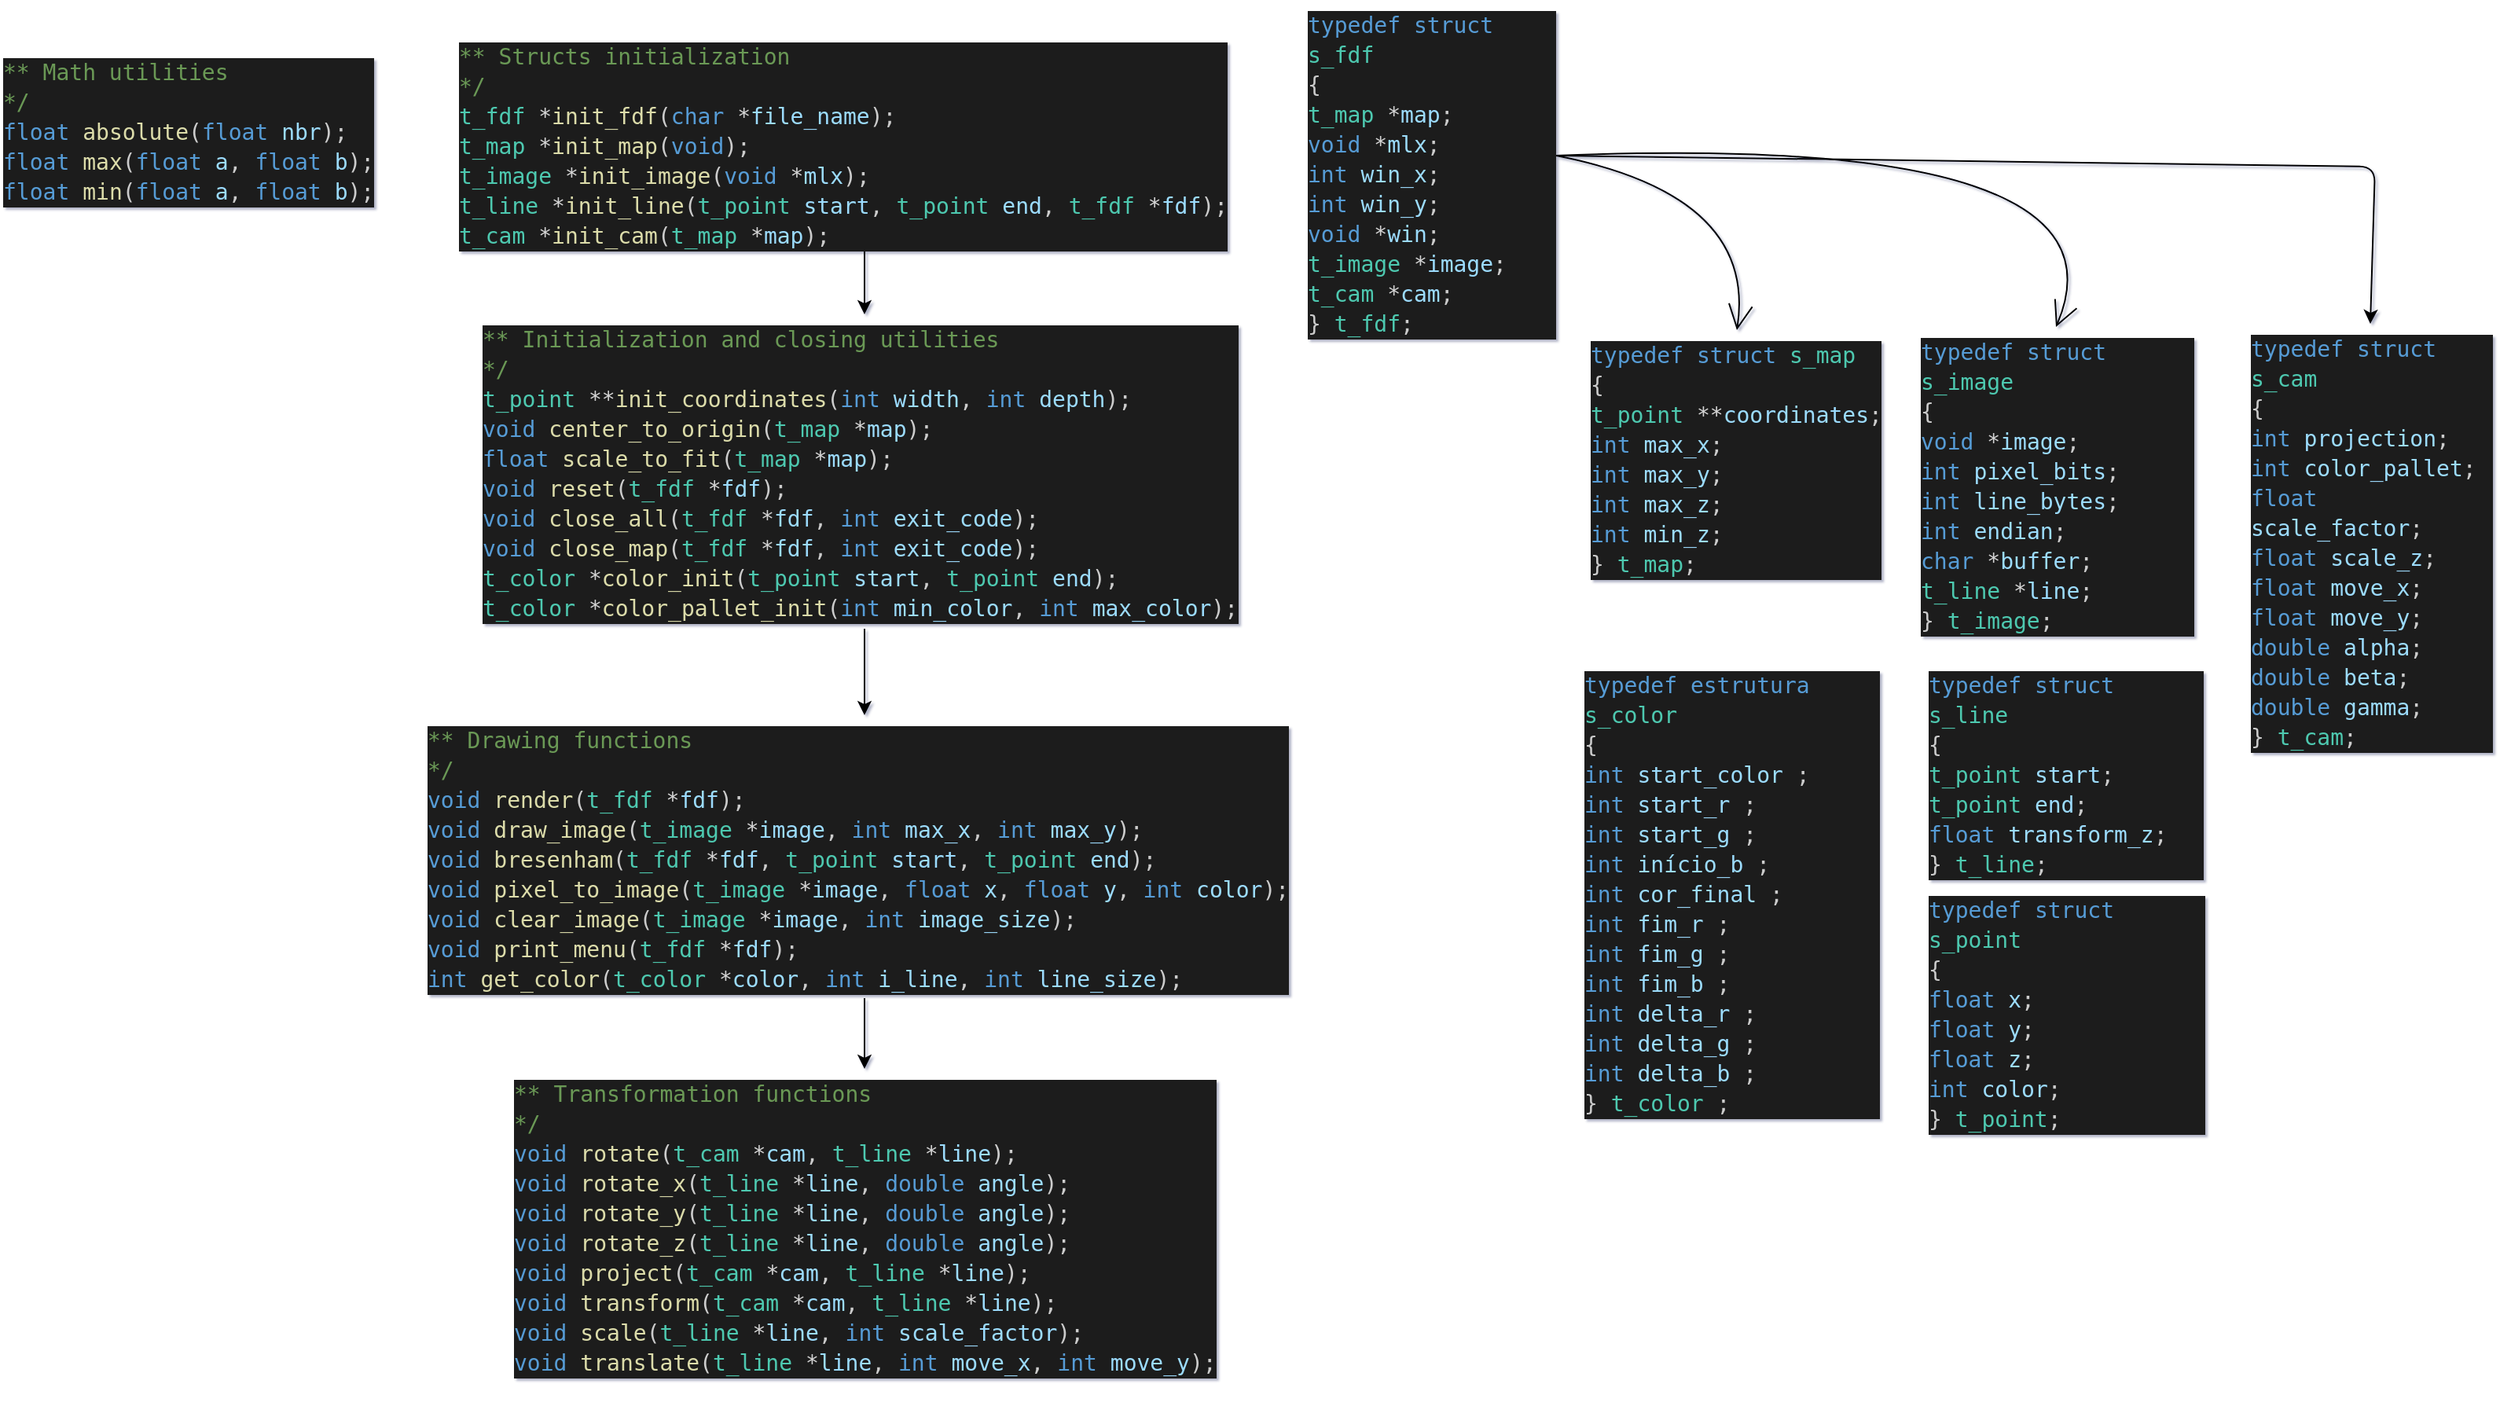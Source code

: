 <mxfile>
    <diagram id="upv3-pIUfBh2Q06hzeuL" name="Page-1">
        <mxGraphModel dx="3162" dy="845" grid="0" gridSize="10" guides="1" tooltips="1" connect="1" arrows="1" fold="1" page="0" pageScale="1" pageWidth="1100" pageHeight="850" background="none" math="1" shadow="1">
            <root>
                <mxCell id="0"/>
                <mxCell id="1" parent="0"/>
                <mxCell id="oZQQ-XUT5pVaG7D3jWIT-2" value="&lt;div align=&quot;left&quot; style=&quot;color: rgb(204, 204, 204); background-color: rgb(31, 31, 31); font-family: &amp;quot;Droid Sans Mono&amp;quot;, &amp;quot;monospace&amp;quot;, monospace; font-weight: normal; font-size: 14px; line-height: 19px;&quot;&gt;&lt;div&gt;&lt;span style=&quot;color: #569cd6;&quot;&gt;typedef&lt;/span&gt;&lt;span style=&quot;color: #cccccc;&quot;&gt; &lt;/span&gt;&lt;span style=&quot;color: #569cd6;&quot;&gt;struct&lt;/span&gt;&lt;span style=&quot;color: #cccccc;&quot;&gt; &lt;/span&gt;&lt;span style=&quot;color: #4ec9b0;&quot;&gt;s_point&lt;/span&gt;&lt;/div&gt;&lt;div&gt;&lt;span style=&quot;color: #cccccc;&quot;&gt;{&lt;/span&gt;&lt;/div&gt;&lt;div&gt;&lt;span style=&quot;color: #cccccc;&quot;&gt;    &lt;/span&gt;&lt;span style=&quot;color: #569cd6;&quot;&gt;float&lt;/span&gt;&lt;span style=&quot;color: #cccccc;&quot;&gt;   &lt;/span&gt;&lt;span style=&quot;color: #9cdcfe;&quot;&gt;x&lt;/span&gt;&lt;span style=&quot;color: #cccccc;&quot;&gt;;&lt;/span&gt;&lt;/div&gt;&lt;div&gt;&lt;span style=&quot;color: #cccccc;&quot;&gt;    &lt;/span&gt;&lt;span style=&quot;color: #569cd6;&quot;&gt;float&lt;/span&gt;&lt;span style=&quot;color: #cccccc;&quot;&gt;   &lt;/span&gt;&lt;span style=&quot;color: #9cdcfe;&quot;&gt;y&lt;/span&gt;&lt;span style=&quot;color: #cccccc;&quot;&gt;;&lt;/span&gt;&lt;/div&gt;&lt;div&gt;&lt;span style=&quot;color: #cccccc;&quot;&gt;    &lt;/span&gt;&lt;span style=&quot;color: #569cd6;&quot;&gt;float&lt;/span&gt;&lt;span style=&quot;color: #cccccc;&quot;&gt;   &lt;/span&gt;&lt;span style=&quot;color: #9cdcfe;&quot;&gt;z&lt;/span&gt;&lt;span style=&quot;color: #cccccc;&quot;&gt;;&lt;/span&gt;&lt;/div&gt;&lt;div&gt;&lt;span style=&quot;color: #cccccc;&quot;&gt;    &lt;/span&gt;&lt;span style=&quot;color: #569cd6;&quot;&gt;int&lt;/span&gt;&lt;span style=&quot;color: #cccccc;&quot;&gt;     &lt;/span&gt;&lt;span style=&quot;color: #9cdcfe;&quot;&gt;color&lt;/span&gt;&lt;span style=&quot;color: #cccccc;&quot;&gt;;&lt;/span&gt;&lt;/div&gt;&lt;div&gt;&lt;span style=&quot;color: #cccccc;&quot;&gt;}   &lt;/span&gt;&lt;span style=&quot;color: #4ec9b0;&quot;&gt;t_point&lt;/span&gt;&lt;span style=&quot;color: #cccccc;&quot;&gt;;&lt;/span&gt;&lt;/div&gt;&lt;/div&gt;" style="whiteSpace=wrap;html=1;align=left;gradientColor=none;strokeColor=none;fillColor=none;" parent="1" vertex="1">
                    <mxGeometry x="-445" y="578" width="178" height="133" as="geometry"/>
                </mxCell>
                <mxCell id="oZQQ-XUT5pVaG7D3jWIT-3" value="&lt;div style=&quot;color: rgb(204, 204, 204); background-color: rgb(31, 31, 31); font-family: &amp;quot;Droid Sans Mono&amp;quot;, &amp;quot;monospace&amp;quot;, monospace; font-weight: normal; font-size: 14px; line-height: 19px;&quot;&gt;&lt;div&gt;&lt;span style=&quot;color: #569cd6;&quot;&gt;typedef&lt;/span&gt;&lt;span style=&quot;color: #cccccc;&quot;&gt; &lt;/span&gt;&lt;span style=&quot;color: #569cd6;&quot;&gt;struct&lt;/span&gt;&lt;span style=&quot;color: #cccccc;&quot;&gt; &lt;/span&gt;&lt;span style=&quot;color: #4ec9b0;&quot;&gt;s_map&lt;/span&gt;&lt;/div&gt;&lt;div&gt;&lt;span style=&quot;color: #cccccc;&quot;&gt;{&lt;/span&gt;&lt;/div&gt;&lt;div&gt;&lt;span style=&quot;color: #cccccc;&quot;&gt;    &lt;/span&gt;&lt;span style=&quot;color: #4ec9b0;&quot;&gt;t_point&lt;/span&gt;&lt;span style=&quot;color: #cccccc;&quot;&gt; &lt;/span&gt;&lt;span style=&quot;color: #d4d4d4;&quot;&gt;**&lt;/span&gt;&lt;span style=&quot;color: #9cdcfe;&quot;&gt;coordinates&lt;/span&gt;&lt;span style=&quot;color: #cccccc;&quot;&gt;;&lt;/span&gt;&lt;/div&gt;&lt;div&gt;&lt;span style=&quot;color: #cccccc;&quot;&gt;    &lt;/span&gt;&lt;span style=&quot;color: #569cd6;&quot;&gt;int&lt;/span&gt;&lt;span style=&quot;color: #cccccc;&quot;&gt;     &lt;/span&gt;&lt;span style=&quot;color: #9cdcfe;&quot;&gt;max_x&lt;/span&gt;&lt;span style=&quot;color: #cccccc;&quot;&gt;;&lt;/span&gt;&lt;/div&gt;&lt;div&gt;&lt;span style=&quot;color: #cccccc;&quot;&gt;    &lt;/span&gt;&lt;span style=&quot;color: #569cd6;&quot;&gt;int&lt;/span&gt;&lt;span style=&quot;color: #cccccc;&quot;&gt;     &lt;/span&gt;&lt;span style=&quot;color: #9cdcfe;&quot;&gt;max_y&lt;/span&gt;&lt;span style=&quot;color: #cccccc;&quot;&gt;;&lt;/span&gt;&lt;/div&gt;&lt;div&gt;&lt;span style=&quot;color: #cccccc;&quot;&gt;    &lt;/span&gt;&lt;span style=&quot;color: #569cd6;&quot;&gt;int&lt;/span&gt;&lt;span style=&quot;color: #cccccc;&quot;&gt;     &lt;/span&gt;&lt;span style=&quot;color: #9cdcfe;&quot;&gt;max_z&lt;/span&gt;&lt;span style=&quot;color: #cccccc;&quot;&gt;;&lt;/span&gt;&lt;/div&gt;&lt;div&gt;&lt;span style=&quot;color: #cccccc;&quot;&gt;    &lt;/span&gt;&lt;span style=&quot;color: #569cd6;&quot;&gt;int&lt;/span&gt;&lt;span style=&quot;color: #cccccc;&quot;&gt;     &lt;/span&gt;&lt;span style=&quot;color: #9cdcfe;&quot;&gt;min_z&lt;/span&gt;&lt;span style=&quot;color: #cccccc;&quot;&gt;;&lt;/span&gt;&lt;/div&gt;&lt;div&gt;&lt;span style=&quot;color: #cccccc;&quot;&gt;}   &lt;/span&gt;&lt;span style=&quot;color: #4ec9b0;&quot;&gt;t_map&lt;/span&gt;&lt;span style=&quot;color: #cccccc;&quot;&gt;;&lt;/span&gt;&lt;/div&gt;&lt;/div&gt;" style="text;whiteSpace=wrap;html=1;" parent="1" vertex="1">
                    <mxGeometry x="-660" y="210" width="190" height="160" as="geometry"/>
                </mxCell>
                <mxCell id="oZQQ-XUT5pVaG7D3jWIT-4" value="&lt;div style=&quot;color: rgb(204, 204, 204); background-color: rgb(31, 31, 31); font-family: &amp;quot;Droid Sans Mono&amp;quot;, &amp;quot;monospace&amp;quot;, monospace; font-weight: normal; font-size: 14px; line-height: 19px;&quot;&gt;&lt;div&gt;&lt;span style=&quot;color: #569cd6;&quot;&gt;typedef&lt;/span&gt;&lt;span style=&quot;color: #cccccc;&quot;&gt; &lt;/span&gt;&lt;span style=&quot;color: #569cd6;&quot;&gt;struct&lt;/span&gt;&lt;span style=&quot;color: #cccccc;&quot;&gt; &lt;/span&gt;&lt;span style=&quot;color: #4ec9b0;&quot;&gt;s_line&lt;/span&gt;&lt;/div&gt;&lt;div&gt;&lt;span style=&quot;color: #cccccc;&quot;&gt;{&lt;/span&gt;&lt;/div&gt;&lt;div&gt;&lt;span style=&quot;color: #cccccc;&quot;&gt;    &lt;/span&gt;&lt;span style=&quot;color: #4ec9b0;&quot;&gt;t_point&lt;/span&gt;&lt;span style=&quot;color: #cccccc;&quot;&gt; &lt;/span&gt;&lt;span style=&quot;color: #9cdcfe;&quot;&gt;start&lt;/span&gt;&lt;span style=&quot;color: #cccccc;&quot;&gt;;&lt;/span&gt;&lt;/div&gt;&lt;div&gt;&lt;span style=&quot;color: #cccccc;&quot;&gt;    &lt;/span&gt;&lt;span style=&quot;color: #4ec9b0;&quot;&gt;t_point&lt;/span&gt;&lt;span style=&quot;color: #cccccc;&quot;&gt; &lt;/span&gt;&lt;span style=&quot;color: #9cdcfe;&quot;&gt;end&lt;/span&gt;&lt;span style=&quot;color: #cccccc;&quot;&gt;;&lt;/span&gt;&lt;/div&gt;&lt;div&gt;&lt;span style=&quot;color: #cccccc;&quot;&gt;    &lt;/span&gt;&lt;span style=&quot;color: #569cd6;&quot;&gt;float&lt;/span&gt;&lt;span style=&quot;color: #cccccc;&quot;&gt;   &lt;/span&gt;&lt;span style=&quot;color: #9cdcfe;&quot;&gt;transform_z&lt;/span&gt;&lt;span style=&quot;color: #cccccc;&quot;&gt;;&lt;/span&gt;&lt;/div&gt;&lt;div&gt;&lt;span style=&quot;color: #cccccc;&quot;&gt;}   &lt;/span&gt;&lt;span style=&quot;color: #4ec9b0;&quot;&gt;t_line&lt;/span&gt;&lt;span style=&quot;color: #cccccc;&quot;&gt;;&lt;/span&gt;&lt;/div&gt;&lt;/div&gt;" style="text;whiteSpace=wrap;html=1;" parent="1" vertex="1">
                    <mxGeometry x="-445" y="420" width="177" height="134" as="geometry"/>
                </mxCell>
                <mxCell id="oZQQ-XUT5pVaG7D3jWIT-5" value="&lt;div style=&quot;color: rgb(204, 204, 204); background-color: rgb(31, 31, 31); font-family: &amp;quot;Droid Sans Mono&amp;quot;, &amp;quot;monospace&amp;quot;, monospace; font-weight: normal; font-size: 14px; line-height: 19px;&quot;&gt;&lt;div&gt;&lt;span style=&quot;color: #569cd6;&quot;&gt;&lt;font style=&quot;vertical-align: inherit;&quot;&gt;&lt;font style=&quot;vertical-align: inherit;&quot;&gt;typedef &lt;/font&gt;&lt;/font&gt;&lt;/span&gt;&lt;font style=&quot;vertical-align: inherit;&quot;&gt;&lt;span style=&quot;color: #569cd6;&quot;&gt;&lt;font style=&quot;vertical-align: inherit;&quot;&gt;estrutura &lt;/font&gt;&lt;/span&gt;&lt;span style=&quot;color: #4ec9b0;&quot;&gt;&lt;font style=&quot;vertical-align: inherit;&quot;&gt;s_color&lt;/font&gt;&lt;/span&gt;&lt;/font&gt;&lt;span style=&quot;color: #cccccc;&quot;&gt; &lt;/span&gt;&lt;span style=&quot;color: #569cd6;&quot;&gt;&lt;font style=&quot;vertical-align: inherit;&quot;&gt;&lt;/font&gt;&lt;/span&gt;&lt;span style=&quot;color: #cccccc;&quot;&gt; &lt;/span&gt;&lt;span style=&quot;color: #4ec9b0;&quot;&gt;&lt;font style=&quot;vertical-align: inherit;&quot;&gt;&lt;/font&gt;&lt;/span&gt;&lt;/div&gt;&lt;div&gt;&lt;span style=&quot;color: #cccccc;&quot;&gt;&lt;font style=&quot;vertical-align: inherit;&quot;&gt;&lt;font style=&quot;vertical-align: inherit;&quot;&gt;{&lt;/font&gt;&lt;/font&gt;&lt;/span&gt;&lt;/div&gt;&lt;div&gt;&lt;span style=&quot;color: #cccccc;&quot;&gt;    &lt;/span&gt;&lt;span style=&quot;color: #569cd6;&quot;&gt;&lt;font style=&quot;vertical-align: inherit;&quot;&gt;&lt;font style=&quot;vertical-align: inherit;&quot;&gt;int &lt;/font&gt;&lt;/font&gt;&lt;/span&gt;&lt;font style=&quot;vertical-align: inherit;&quot;&gt;&lt;span style=&quot;color: #9cdcfe;&quot;&gt;&lt;font style=&quot;vertical-align: inherit;&quot;&gt;start_color &lt;/font&gt;&lt;/span&gt;&lt;span style=&quot;color: #cccccc;&quot;&gt;&lt;font style=&quot;vertical-align: inherit;&quot;&gt;;&lt;/font&gt;&lt;/span&gt;&lt;/font&gt;&lt;span style=&quot;color: #cccccc;&quot;&gt; &lt;/span&gt;&lt;span style=&quot;color: #9cdcfe;&quot;&gt;&lt;font style=&quot;vertical-align: inherit;&quot;&gt;&lt;/font&gt;&lt;/span&gt;&lt;span style=&quot;color: #cccccc;&quot;&gt;&lt;font style=&quot;vertical-align: inherit;&quot;&gt;&lt;/font&gt;&lt;/span&gt;&lt;/div&gt;&lt;div&gt;&lt;span style=&quot;color: #cccccc;&quot;&gt;    &lt;/span&gt;&lt;span style=&quot;color: #569cd6;&quot;&gt;&lt;font style=&quot;vertical-align: inherit;&quot;&gt;&lt;font style=&quot;vertical-align: inherit;&quot;&gt;int &lt;/font&gt;&lt;/font&gt;&lt;/span&gt;&lt;font style=&quot;vertical-align: inherit;&quot;&gt;&lt;span style=&quot;color: #9cdcfe;&quot;&gt;&lt;font style=&quot;vertical-align: inherit;&quot;&gt;start_r &lt;/font&gt;&lt;/span&gt;&lt;span style=&quot;color: #cccccc;&quot;&gt;&lt;font style=&quot;vertical-align: inherit;&quot;&gt;;&lt;/font&gt;&lt;/span&gt;&lt;/font&gt;&lt;span style=&quot;color: #cccccc;&quot;&gt; &lt;/span&gt;&lt;span style=&quot;color: #9cdcfe;&quot;&gt;&lt;font style=&quot;vertical-align: inherit;&quot;&gt;&lt;/font&gt;&lt;/span&gt;&lt;span style=&quot;color: #cccccc;&quot;&gt;&lt;font style=&quot;vertical-align: inherit;&quot;&gt;&lt;/font&gt;&lt;/span&gt;&lt;/div&gt;&lt;div&gt;&lt;span style=&quot;color: #cccccc;&quot;&gt;    &lt;/span&gt;&lt;span style=&quot;color: #569cd6;&quot;&gt;&lt;font style=&quot;vertical-align: inherit;&quot;&gt;&lt;font style=&quot;vertical-align: inherit;&quot;&gt;int &lt;/font&gt;&lt;/font&gt;&lt;/span&gt;&lt;font style=&quot;vertical-align: inherit;&quot;&gt;&lt;span style=&quot;color: #9cdcfe;&quot;&gt;&lt;font style=&quot;vertical-align: inherit;&quot;&gt;start_g &lt;/font&gt;&lt;/span&gt;&lt;span style=&quot;color: #cccccc;&quot;&gt;&lt;font style=&quot;vertical-align: inherit;&quot;&gt;;&lt;/font&gt;&lt;/span&gt;&lt;/font&gt;&lt;span style=&quot;color: #cccccc;&quot;&gt; &lt;/span&gt;&lt;span style=&quot;color: #9cdcfe;&quot;&gt;&lt;font style=&quot;vertical-align: inherit;&quot;&gt;&lt;/font&gt;&lt;/span&gt;&lt;span style=&quot;color: #cccccc;&quot;&gt;&lt;font style=&quot;vertical-align: inherit;&quot;&gt;&lt;/font&gt;&lt;/span&gt;&lt;/div&gt;&lt;div&gt;&lt;span style=&quot;color: #cccccc;&quot;&gt;    &lt;/span&gt;&lt;span style=&quot;color: #569cd6;&quot;&gt;&lt;font style=&quot;vertical-align: inherit;&quot;&gt;&lt;font style=&quot;vertical-align: inherit;&quot;&gt;int &lt;/font&gt;&lt;/font&gt;&lt;/span&gt;&lt;font style=&quot;vertical-align: inherit;&quot;&gt;&lt;span style=&quot;color: #9cdcfe;&quot;&gt;&lt;font style=&quot;vertical-align: inherit;&quot;&gt;início_b &lt;/font&gt;&lt;/span&gt;&lt;span style=&quot;color: #cccccc;&quot;&gt;&lt;font style=&quot;vertical-align: inherit;&quot;&gt;;&lt;/font&gt;&lt;/span&gt;&lt;/font&gt;&lt;span style=&quot;color: #cccccc;&quot;&gt; &lt;/span&gt;&lt;span style=&quot;color: #9cdcfe;&quot;&gt;&lt;font style=&quot;vertical-align: inherit;&quot;&gt;&lt;/font&gt;&lt;/span&gt;&lt;span style=&quot;color: #cccccc;&quot;&gt;&lt;font style=&quot;vertical-align: inherit;&quot;&gt;&lt;/font&gt;&lt;/span&gt;&lt;/div&gt;&lt;div&gt;&lt;span style=&quot;color: #cccccc;&quot;&gt;    &lt;/span&gt;&lt;span style=&quot;color: #569cd6;&quot;&gt;&lt;font style=&quot;vertical-align: inherit;&quot;&gt;&lt;font style=&quot;vertical-align: inherit;&quot;&gt;int &lt;/font&gt;&lt;/font&gt;&lt;/span&gt;&lt;font style=&quot;vertical-align: inherit;&quot;&gt;&lt;span style=&quot;color: #9cdcfe;&quot;&gt;&lt;font style=&quot;vertical-align: inherit;&quot;&gt;cor_final &lt;/font&gt;&lt;/span&gt;&lt;span style=&quot;color: #cccccc;&quot;&gt;&lt;font style=&quot;vertical-align: inherit;&quot;&gt;;&lt;/font&gt;&lt;/span&gt;&lt;/font&gt;&lt;span style=&quot;color: #cccccc;&quot;&gt; &lt;/span&gt;&lt;span style=&quot;color: #9cdcfe;&quot;&gt;&lt;font style=&quot;vertical-align: inherit;&quot;&gt;&lt;/font&gt;&lt;/span&gt;&lt;span style=&quot;color: #cccccc;&quot;&gt;&lt;font style=&quot;vertical-align: inherit;&quot;&gt;&lt;/font&gt;&lt;/span&gt;&lt;/div&gt;&lt;div&gt;&lt;span style=&quot;color: #cccccc;&quot;&gt;    &lt;/span&gt;&lt;span style=&quot;color: #569cd6;&quot;&gt;&lt;font style=&quot;vertical-align: inherit;&quot;&gt;&lt;font style=&quot;vertical-align: inherit;&quot;&gt;int &lt;/font&gt;&lt;/font&gt;&lt;/span&gt;&lt;font style=&quot;vertical-align: inherit;&quot;&gt;&lt;span style=&quot;color: #9cdcfe;&quot;&gt;&lt;font style=&quot;vertical-align: inherit;&quot;&gt;fim_r &lt;/font&gt;&lt;/span&gt;&lt;span style=&quot;color: #cccccc;&quot;&gt;&lt;font style=&quot;vertical-align: inherit;&quot;&gt;;&lt;/font&gt;&lt;/span&gt;&lt;/font&gt;&lt;span style=&quot;color: #cccccc;&quot;&gt; &lt;/span&gt;&lt;span style=&quot;color: #9cdcfe;&quot;&gt;&lt;font style=&quot;vertical-align: inherit;&quot;&gt;&lt;/font&gt;&lt;/span&gt;&lt;span style=&quot;color: #cccccc;&quot;&gt;&lt;font style=&quot;vertical-align: inherit;&quot;&gt;&lt;/font&gt;&lt;/span&gt;&lt;/div&gt;&lt;div&gt;&lt;span style=&quot;color: #cccccc;&quot;&gt;    &lt;/span&gt;&lt;span style=&quot;color: #569cd6;&quot;&gt;&lt;font style=&quot;vertical-align: inherit;&quot;&gt;&lt;font style=&quot;vertical-align: inherit;&quot;&gt;int &lt;/font&gt;&lt;/font&gt;&lt;/span&gt;&lt;font style=&quot;vertical-align: inherit;&quot;&gt;&lt;span style=&quot;color: #9cdcfe;&quot;&gt;&lt;font style=&quot;vertical-align: inherit;&quot;&gt;fim_g &lt;/font&gt;&lt;/span&gt;&lt;span style=&quot;color: #cccccc;&quot;&gt;&lt;font style=&quot;vertical-align: inherit;&quot;&gt;;&lt;/font&gt;&lt;/span&gt;&lt;/font&gt;&lt;span style=&quot;color: #cccccc;&quot;&gt; &lt;/span&gt;&lt;span style=&quot;color: #9cdcfe;&quot;&gt;&lt;font style=&quot;vertical-align: inherit;&quot;&gt;&lt;/font&gt;&lt;/span&gt;&lt;span style=&quot;color: #cccccc;&quot;&gt;&lt;font style=&quot;vertical-align: inherit;&quot;&gt;&lt;/font&gt;&lt;/span&gt;&lt;/div&gt;&lt;div&gt;&lt;span style=&quot;color: #cccccc;&quot;&gt;    &lt;/span&gt;&lt;span style=&quot;color: #569cd6;&quot;&gt;&lt;font style=&quot;vertical-align: inherit;&quot;&gt;&lt;font style=&quot;vertical-align: inherit;&quot;&gt;int &lt;/font&gt;&lt;/font&gt;&lt;/span&gt;&lt;font style=&quot;vertical-align: inherit;&quot;&gt;&lt;span style=&quot;color: #9cdcfe;&quot;&gt;&lt;font style=&quot;vertical-align: inherit;&quot;&gt;fim_b &lt;/font&gt;&lt;/span&gt;&lt;span style=&quot;color: #cccccc;&quot;&gt;&lt;font style=&quot;vertical-align: inherit;&quot;&gt;;&lt;/font&gt;&lt;/span&gt;&lt;/font&gt;&lt;span style=&quot;color: #cccccc;&quot;&gt; &lt;/span&gt;&lt;span style=&quot;color: #9cdcfe;&quot;&gt;&lt;font style=&quot;vertical-align: inherit;&quot;&gt;&lt;/font&gt;&lt;/span&gt;&lt;span style=&quot;color: #cccccc;&quot;&gt;&lt;font style=&quot;vertical-align: inherit;&quot;&gt;&lt;/font&gt;&lt;/span&gt;&lt;/div&gt;&lt;div&gt;&lt;span style=&quot;color: #cccccc;&quot;&gt;    &lt;/span&gt;&lt;span style=&quot;color: #569cd6;&quot;&gt;&lt;font style=&quot;vertical-align: inherit;&quot;&gt;&lt;font style=&quot;vertical-align: inherit;&quot;&gt;int &lt;/font&gt;&lt;/font&gt;&lt;/span&gt;&lt;font style=&quot;vertical-align: inherit;&quot;&gt;&lt;span style=&quot;color: #9cdcfe;&quot;&gt;&lt;font style=&quot;vertical-align: inherit;&quot;&gt;delta_r &lt;/font&gt;&lt;/span&gt;&lt;span style=&quot;color: #cccccc;&quot;&gt;&lt;font style=&quot;vertical-align: inherit;&quot;&gt;;&lt;/font&gt;&lt;/span&gt;&lt;/font&gt;&lt;span style=&quot;color: #cccccc;&quot;&gt; &lt;/span&gt;&lt;span style=&quot;color: #9cdcfe;&quot;&gt;&lt;font style=&quot;vertical-align: inherit;&quot;&gt;&lt;/font&gt;&lt;/span&gt;&lt;span style=&quot;color: #cccccc;&quot;&gt;&lt;font style=&quot;vertical-align: inherit;&quot;&gt;&lt;/font&gt;&lt;/span&gt;&lt;/div&gt;&lt;div&gt;&lt;span style=&quot;color: #cccccc;&quot;&gt;    &lt;/span&gt;&lt;span style=&quot;color: #569cd6;&quot;&gt;&lt;font style=&quot;vertical-align: inherit;&quot;&gt;&lt;font style=&quot;vertical-align: inherit;&quot;&gt;int &lt;/font&gt;&lt;/font&gt;&lt;/span&gt;&lt;font style=&quot;vertical-align: inherit;&quot;&gt;&lt;span style=&quot;color: #9cdcfe;&quot;&gt;&lt;font style=&quot;vertical-align: inherit;&quot;&gt;delta_g &lt;/font&gt;&lt;/span&gt;&lt;span style=&quot;color: #cccccc;&quot;&gt;&lt;font style=&quot;vertical-align: inherit;&quot;&gt;;&lt;/font&gt;&lt;/span&gt;&lt;/font&gt;&lt;span style=&quot;color: #cccccc;&quot;&gt; &lt;/span&gt;&lt;span style=&quot;color: #9cdcfe;&quot;&gt;&lt;font style=&quot;vertical-align: inherit;&quot;&gt;&lt;/font&gt;&lt;/span&gt;&lt;span style=&quot;color: #cccccc;&quot;&gt;&lt;font style=&quot;vertical-align: inherit;&quot;&gt;&lt;/font&gt;&lt;/span&gt;&lt;/div&gt;&lt;div&gt;&lt;span style=&quot;color: #cccccc;&quot;&gt;    &lt;/span&gt;&lt;span style=&quot;color: #569cd6;&quot;&gt;&lt;font style=&quot;vertical-align: inherit;&quot;&gt;&lt;font style=&quot;vertical-align: inherit;&quot;&gt;int &lt;/font&gt;&lt;/font&gt;&lt;/span&gt;&lt;font style=&quot;vertical-align: inherit;&quot;&gt;&lt;span style=&quot;color: #9cdcfe;&quot;&gt;&lt;font style=&quot;vertical-align: inherit;&quot;&gt;delta_b &lt;/font&gt;&lt;/span&gt;&lt;span style=&quot;color: #cccccc;&quot;&gt;&lt;font style=&quot;vertical-align: inherit;&quot;&gt;;&lt;/font&gt;&lt;/span&gt;&lt;/font&gt;&lt;span style=&quot;color: #cccccc;&quot;&gt; &lt;/span&gt;&lt;span style=&quot;color: #9cdcfe;&quot;&gt;&lt;font style=&quot;vertical-align: inherit;&quot;&gt;&lt;/font&gt;&lt;/span&gt;&lt;span style=&quot;color: #cccccc;&quot;&gt;&lt;font style=&quot;vertical-align: inherit;&quot;&gt;&lt;/font&gt;&lt;/span&gt;&lt;/div&gt;&lt;div&gt;&lt;span style=&quot;color: #cccccc;&quot;&gt;&lt;font style=&quot;vertical-align: inherit;&quot;&gt;&lt;font style=&quot;vertical-align: inherit;&quot;&gt;}    &lt;/font&gt;&lt;/font&gt;&lt;/span&gt;&lt;span style=&quot;color: #4ec9b0;&quot;&gt;&lt;font style=&quot;vertical-align: inherit;&quot;&gt;&lt;font style=&quot;vertical-align: inherit;&quot;&gt;t_color &lt;/font&gt;&lt;/font&gt;&lt;/span&gt;&lt;span style=&quot;color: #cccccc;&quot;&gt;&lt;font style=&quot;vertical-align: inherit;&quot;&gt;&lt;font style=&quot;vertical-align: inherit;&quot;&gt;;&lt;/font&gt;&lt;/font&gt;&lt;/span&gt;&lt;/div&gt;&lt;/div&gt;" style="text;whiteSpace=wrap;html=1;" parent="1" vertex="1">
                    <mxGeometry x="-664" y="420" width="190" height="270" as="geometry"/>
                </mxCell>
                <mxCell id="oZQQ-XUT5pVaG7D3jWIT-6" value="&lt;div style=&quot;color: rgb(204, 204, 204); background-color: rgb(31, 31, 31); font-family: &amp;quot;Droid Sans Mono&amp;quot;, &amp;quot;monospace&amp;quot;, monospace; font-weight: normal; font-size: 14px; line-height: 19px;&quot;&gt;&lt;div&gt;&lt;span style=&quot;color: #569cd6;&quot;&gt;typedef&lt;/span&gt;&lt;span style=&quot;color: #cccccc;&quot;&gt; &lt;/span&gt;&lt;span style=&quot;color: #569cd6;&quot;&gt;struct&lt;/span&gt;&lt;span style=&quot;color: #cccccc;&quot;&gt; &lt;/span&gt;&lt;span style=&quot;color: #4ec9b0;&quot;&gt;s_image&lt;/span&gt;&lt;/div&gt;&lt;div&gt;&lt;span style=&quot;color: #cccccc;&quot;&gt;{&lt;/span&gt;&lt;/div&gt;&lt;div&gt;&lt;span style=&quot;color: #cccccc;&quot;&gt;    &lt;/span&gt;&lt;span style=&quot;color: #569cd6;&quot;&gt;void&lt;/span&gt;&lt;span style=&quot;color: #cccccc;&quot;&gt;    &lt;/span&gt;&lt;span style=&quot;color: #d4d4d4;&quot;&gt;*&lt;/span&gt;&lt;span style=&quot;color: #9cdcfe;&quot;&gt;image&lt;/span&gt;&lt;span style=&quot;color: #cccccc;&quot;&gt;;&lt;/span&gt;&lt;/div&gt;&lt;div&gt;&lt;span style=&quot;color: #cccccc;&quot;&gt;    &lt;/span&gt;&lt;span style=&quot;color: #569cd6;&quot;&gt;int&lt;/span&gt;&lt;span style=&quot;color: #cccccc;&quot;&gt;     &lt;/span&gt;&lt;span style=&quot;color: #9cdcfe;&quot;&gt;pixel_bits&lt;/span&gt;&lt;span style=&quot;color: #cccccc;&quot;&gt;;&lt;/span&gt;&lt;/div&gt;&lt;div&gt;&lt;span style=&quot;color: #cccccc;&quot;&gt;    &lt;/span&gt;&lt;span style=&quot;color: #569cd6;&quot;&gt;int&lt;/span&gt;&lt;span style=&quot;color: #cccccc;&quot;&gt;     &lt;/span&gt;&lt;span style=&quot;color: #9cdcfe;&quot;&gt;line_bytes&lt;/span&gt;&lt;span style=&quot;color: #cccccc;&quot;&gt;;&lt;/span&gt;&lt;/div&gt;&lt;div&gt;&lt;span style=&quot;color: #cccccc;&quot;&gt;    &lt;/span&gt;&lt;span style=&quot;color: #569cd6;&quot;&gt;int&lt;/span&gt;&lt;span style=&quot;color: #cccccc;&quot;&gt;     &lt;/span&gt;&lt;span style=&quot;color: #9cdcfe;&quot;&gt;endian&lt;/span&gt;&lt;span style=&quot;color: #cccccc;&quot;&gt;;&lt;/span&gt;&lt;/div&gt;&lt;div&gt;&lt;span style=&quot;color: #cccccc;&quot;&gt;    &lt;/span&gt;&lt;span style=&quot;color: #569cd6;&quot;&gt;char&lt;/span&gt;&lt;span style=&quot;color: #cccccc;&quot;&gt;    &lt;/span&gt;&lt;span style=&quot;color: #d4d4d4;&quot;&gt;*&lt;/span&gt;&lt;span style=&quot;color: #9cdcfe;&quot;&gt;buffer&lt;/span&gt;&lt;span style=&quot;color: #cccccc;&quot;&gt;;&lt;/span&gt;&lt;/div&gt;&lt;div&gt;&lt;span style=&quot;color: #cccccc;&quot;&gt;    &lt;/span&gt;&lt;span style=&quot;color: #4ec9b0;&quot;&gt;t_line&lt;/span&gt;&lt;span style=&quot;color: #cccccc;&quot;&gt;  &lt;/span&gt;&lt;span style=&quot;color: #d4d4d4;&quot;&gt;*&lt;/span&gt;&lt;span style=&quot;color: #9cdcfe;&quot;&gt;line&lt;/span&gt;&lt;span style=&quot;color: #cccccc;&quot;&gt;;&lt;/span&gt;&lt;/div&gt;&lt;div&gt;&lt;span style=&quot;color: #cccccc;&quot;&gt;}   &lt;/span&gt;&lt;span style=&quot;color: #4ec9b0;&quot;&gt;t_image&lt;/span&gt;&lt;span style=&quot;color: #cccccc;&quot;&gt;;&lt;/span&gt;&lt;/div&gt;&lt;/div&gt;" style="text;whiteSpace=wrap;html=1;" parent="1" vertex="1">
                    <mxGeometry x="-450" y="208" width="176" height="180" as="geometry"/>
                </mxCell>
                <mxCell id="oZQQ-XUT5pVaG7D3jWIT-7" value="&lt;div style=&quot;color: rgb(204, 204, 204); background-color: rgb(31, 31, 31); font-family: &amp;quot;Droid Sans Mono&amp;quot;, &amp;quot;monospace&amp;quot;, monospace; font-weight: normal; font-size: 14px; line-height: 19px;&quot;&gt;&lt;div&gt;&lt;span style=&quot;color: #569cd6;&quot;&gt;typedef&lt;/span&gt;&lt;span style=&quot;color: #cccccc;&quot;&gt; &lt;/span&gt;&lt;span style=&quot;color: #569cd6;&quot;&gt;struct&lt;/span&gt;&lt;span style=&quot;color: #cccccc;&quot;&gt; &lt;/span&gt;&lt;span style=&quot;color: #4ec9b0;&quot;&gt;s_cam&lt;/span&gt;&lt;/div&gt;&lt;div&gt;&lt;span style=&quot;color: #cccccc;&quot;&gt;{&lt;/span&gt;&lt;/div&gt;&lt;div&gt;&lt;span style=&quot;color: #cccccc;&quot;&gt;    &lt;/span&gt;&lt;span style=&quot;color: #569cd6;&quot;&gt;int&lt;/span&gt;&lt;span style=&quot;color: #cccccc;&quot;&gt;     &lt;/span&gt;&lt;span style=&quot;color: #9cdcfe;&quot;&gt;projection&lt;/span&gt;&lt;span style=&quot;color: #cccccc;&quot;&gt;;&lt;/span&gt;&lt;/div&gt;&lt;div&gt;&lt;span style=&quot;color: #cccccc;&quot;&gt;    &lt;/span&gt;&lt;span style=&quot;color: #569cd6;&quot;&gt;int&lt;/span&gt;&lt;span style=&quot;color: #cccccc;&quot;&gt;     &lt;/span&gt;&lt;span style=&quot;color: #9cdcfe;&quot;&gt;color_pallet&lt;/span&gt;&lt;span style=&quot;color: #cccccc;&quot;&gt;;&lt;/span&gt;&lt;/div&gt;&lt;div&gt;&lt;span style=&quot;color: #cccccc;&quot;&gt;    &lt;/span&gt;&lt;span style=&quot;color: #569cd6;&quot;&gt;float&lt;/span&gt;&lt;span style=&quot;color: #cccccc;&quot;&gt;   &lt;/span&gt;&lt;span style=&quot;color: #9cdcfe;&quot;&gt;scale_factor&lt;/span&gt;&lt;span style=&quot;color: #cccccc;&quot;&gt;;&lt;/span&gt;&lt;/div&gt;&lt;div&gt;&lt;span style=&quot;color: #cccccc;&quot;&gt;    &lt;/span&gt;&lt;span style=&quot;color: #569cd6;&quot;&gt;float&lt;/span&gt;&lt;span style=&quot;color: #cccccc;&quot;&gt;   &lt;/span&gt;&lt;span style=&quot;color: #9cdcfe;&quot;&gt;scale_z&lt;/span&gt;&lt;span style=&quot;color: #cccccc;&quot;&gt;;&lt;/span&gt;&lt;/div&gt;&lt;div&gt;&lt;span style=&quot;color: #cccccc;&quot;&gt;    &lt;/span&gt;&lt;span style=&quot;color: #569cd6;&quot;&gt;float&lt;/span&gt;&lt;span style=&quot;color: #cccccc;&quot;&gt;   &lt;/span&gt;&lt;span style=&quot;color: #9cdcfe;&quot;&gt;move_x&lt;/span&gt;&lt;span style=&quot;color: #cccccc;&quot;&gt;;&lt;/span&gt;&lt;/div&gt;&lt;div&gt;&lt;span style=&quot;color: #cccccc;&quot;&gt;    &lt;/span&gt;&lt;span style=&quot;color: #569cd6;&quot;&gt;float&lt;/span&gt;&lt;span style=&quot;color: #cccccc;&quot;&gt;   &lt;/span&gt;&lt;span style=&quot;color: #9cdcfe;&quot;&gt;move_y&lt;/span&gt;&lt;span style=&quot;color: #cccccc;&quot;&gt;;&lt;/span&gt;&lt;/div&gt;&lt;div&gt;&lt;span style=&quot;color: #cccccc;&quot;&gt;    &lt;/span&gt;&lt;span style=&quot;color: #569cd6;&quot;&gt;double&lt;/span&gt;&lt;span style=&quot;color: #cccccc;&quot;&gt;  &lt;/span&gt;&lt;span style=&quot;color: #9cdcfe;&quot;&gt;alpha&lt;/span&gt;&lt;span style=&quot;color: #cccccc;&quot;&gt;;&lt;/span&gt;&lt;/div&gt;&lt;div&gt;&lt;span style=&quot;color: #cccccc;&quot;&gt;    &lt;/span&gt;&lt;span style=&quot;color: #569cd6;&quot;&gt;double&lt;/span&gt;&lt;span style=&quot;color: #cccccc;&quot;&gt;  &lt;/span&gt;&lt;span style=&quot;color: #9cdcfe;&quot;&gt;beta&lt;/span&gt;&lt;span style=&quot;color: #cccccc;&quot;&gt;;&lt;/span&gt;&lt;/div&gt;&lt;div&gt;&lt;span style=&quot;color: #cccccc;&quot;&gt;    &lt;/span&gt;&lt;span style=&quot;color: #569cd6;&quot;&gt;double&lt;/span&gt;&lt;span style=&quot;color: #cccccc;&quot;&gt;  &lt;/span&gt;&lt;span style=&quot;color: #9cdcfe;&quot;&gt;gamma&lt;/span&gt;&lt;span style=&quot;color: #cccccc;&quot;&gt;;&lt;/span&gt;&lt;/div&gt;&lt;div&gt;&lt;span style=&quot;color: #cccccc;&quot;&gt;}   &lt;/span&gt;&lt;span style=&quot;color: #4ec9b0;&quot;&gt;t_cam&lt;/span&gt;&lt;span style=&quot;color: #cccccc;&quot;&gt;;&lt;/span&gt;&lt;/div&gt;&lt;/div&gt;" style="text;whiteSpace=wrap;html=1;" parent="1" vertex="1">
                    <mxGeometry x="-240" y="206" width="156" height="272" as="geometry"/>
                </mxCell>
                <mxCell id="b3OKzJJ4VvSmv72PIhGd-2" value="" style="edgeStyle=none;curved=1;rounded=0;orthogonalLoop=1;jettySize=auto;html=1;fontSize=12;endArrow=open;startSize=14;endSize=14;sourcePerimeterSpacing=8;targetPerimeterSpacing=8;entryX=0.5;entryY=0;entryDx=0;entryDy=0;exitX=1;exitY=0.5;exitDx=0;exitDy=0;" parent="1" source="oZQQ-XUT5pVaG7D3jWIT-8" target="oZQQ-XUT5pVaG7D3jWIT-3" edge="1">
                    <mxGeometry relative="1" as="geometry">
                        <mxPoint x="-558" y="105" as="targetPoint"/>
                        <Array as="points">
                            <mxPoint x="-552" y="124"/>
                        </Array>
                    </mxGeometry>
                </mxCell>
                <mxCell id="b3OKzJJ4VvSmv72PIhGd-4" value="" style="edgeStyle=none;curved=1;rounded=0;orthogonalLoop=1;jettySize=auto;html=1;fontSize=12;endArrow=open;startSize=14;endSize=14;sourcePerimeterSpacing=8;targetPerimeterSpacing=8;entryX=0.5;entryY=0;entryDx=0;entryDy=0;exitX=1;exitY=0.5;exitDx=0;exitDy=0;" parent="1" source="oZQQ-XUT5pVaG7D3jWIT-8" target="oZQQ-XUT5pVaG7D3jWIT-6" edge="1">
                    <mxGeometry relative="1" as="geometry">
                        <mxPoint x="-568" y="99" as="targetPoint"/>
                        <Array as="points">
                            <mxPoint x="-309" y="84"/>
                        </Array>
                    </mxGeometry>
                </mxCell>
                <mxCell id="3" value="" style="edgeStyle=none;html=1;entryX=0.5;entryY=0;entryDx=0;entryDy=0;exitX=1;exitY=0.5;exitDx=0;exitDy=0;" parent="1" source="oZQQ-XUT5pVaG7D3jWIT-8" target="oZQQ-XUT5pVaG7D3jWIT-7" edge="1">
                    <mxGeometry relative="1" as="geometry">
                        <mxPoint x="-600" y="99" as="targetPoint"/>
                        <Array as="points">
                            <mxPoint x="-159" y="106"/>
                        </Array>
                    </mxGeometry>
                </mxCell>
                <mxCell id="oZQQ-XUT5pVaG7D3jWIT-8" value="&lt;div style=&quot;color: rgb(204, 204, 204); background-color: rgb(31, 31, 31); font-family: &amp;quot;Droid Sans Mono&amp;quot;, &amp;quot;monospace&amp;quot;, monospace; font-weight: normal; font-size: 14px; line-height: 19px;&quot;&gt;&lt;div&gt;&lt;span style=&quot;color: #569cd6;&quot;&gt;typedef&lt;/span&gt;&lt;span style=&quot;color: #cccccc;&quot;&gt; &lt;/span&gt;&lt;span style=&quot;color: #569cd6;&quot;&gt;struct&lt;/span&gt;&lt;span style=&quot;color: #cccccc;&quot;&gt; &lt;/span&gt;&lt;span style=&quot;color: #4ec9b0;&quot;&gt;s_fdf&lt;/span&gt;&lt;/div&gt;&lt;div&gt;&lt;span style=&quot;color: #cccccc;&quot;&gt;{&lt;/span&gt;&lt;/div&gt;&lt;div&gt;&lt;span style=&quot;color: #cccccc;&quot;&gt;    &lt;/span&gt;&lt;span style=&quot;color: #4ec9b0;&quot;&gt;t_map&lt;/span&gt;&lt;span style=&quot;color: #cccccc;&quot;&gt;   &lt;/span&gt;&lt;span style=&quot;color: #d4d4d4;&quot;&gt;*&lt;/span&gt;&lt;span style=&quot;color: #9cdcfe;&quot;&gt;map&lt;/span&gt;&lt;span style=&quot;color: #cccccc;&quot;&gt;;&lt;/span&gt;&lt;/div&gt;&lt;div&gt;&lt;span style=&quot;color: #cccccc;&quot;&gt;    &lt;/span&gt;&lt;span style=&quot;color: #569cd6;&quot;&gt;void&lt;/span&gt;&lt;span style=&quot;color: #cccccc;&quot;&gt;    &lt;/span&gt;&lt;span style=&quot;color: #d4d4d4;&quot;&gt;*&lt;/span&gt;&lt;span style=&quot;color: #9cdcfe;&quot;&gt;mlx&lt;/span&gt;&lt;span style=&quot;color: #cccccc;&quot;&gt;;&lt;/span&gt;&lt;/div&gt;&lt;div&gt;&lt;span style=&quot;color: #cccccc;&quot;&gt;    &lt;/span&gt;&lt;span style=&quot;color: #569cd6;&quot;&gt;int&lt;/span&gt;&lt;span style=&quot;color: #cccccc;&quot;&gt;     &lt;/span&gt;&lt;span style=&quot;color: #9cdcfe;&quot;&gt;win_x&lt;/span&gt;&lt;span style=&quot;color: #cccccc;&quot;&gt;;&lt;/span&gt;&lt;/div&gt;&lt;div&gt;&lt;span style=&quot;color: #cccccc;&quot;&gt;    &lt;/span&gt;&lt;span style=&quot;color: #569cd6;&quot;&gt;int&lt;/span&gt;&lt;span style=&quot;color: #cccccc;&quot;&gt;     &lt;/span&gt;&lt;span style=&quot;color: #9cdcfe;&quot;&gt;win_y&lt;/span&gt;&lt;span style=&quot;color: #cccccc;&quot;&gt;;&lt;/span&gt;&lt;/div&gt;&lt;div&gt;&lt;span style=&quot;color: #cccccc;&quot;&gt;    &lt;/span&gt;&lt;span style=&quot;color: #569cd6;&quot;&gt;void&lt;/span&gt;&lt;span style=&quot;color: #cccccc;&quot;&gt;    &lt;/span&gt;&lt;span style=&quot;color: #d4d4d4;&quot;&gt;*&lt;/span&gt;&lt;span style=&quot;color: #9cdcfe;&quot;&gt;win&lt;/span&gt;&lt;span style=&quot;color: #cccccc;&quot;&gt;;&lt;/span&gt;&lt;/div&gt;&lt;div&gt;&lt;span style=&quot;color: #cccccc;&quot;&gt;    &lt;/span&gt;&lt;span style=&quot;color: #4ec9b0;&quot;&gt;t_image&lt;/span&gt;&lt;span style=&quot;color: #cccccc;&quot;&gt; &lt;/span&gt;&lt;span style=&quot;color: #d4d4d4;&quot;&gt;*&lt;/span&gt;&lt;span style=&quot;color: #9cdcfe;&quot;&gt;image&lt;/span&gt;&lt;span style=&quot;color: #cccccc;&quot;&gt;;&lt;/span&gt;&lt;/div&gt;&lt;div&gt;&lt;span style=&quot;color: #cccccc;&quot;&gt;    &lt;/span&gt;&lt;span style=&quot;color: #4ec9b0;&quot;&gt;t_cam&lt;/span&gt;&lt;span style=&quot;color: #cccccc;&quot;&gt;   &lt;/span&gt;&lt;span style=&quot;color: #d4d4d4;&quot;&gt;*&lt;/span&gt;&lt;span style=&quot;color: #9cdcfe;&quot;&gt;cam&lt;/span&gt;&lt;span style=&quot;color: #cccccc;&quot;&gt;;&lt;/span&gt;&lt;/div&gt;&lt;div&gt;&lt;span style=&quot;color: #cccccc;&quot;&gt;}   &lt;/span&gt;&lt;span style=&quot;color: #4ec9b0;&quot;&gt;t_fdf&lt;/span&gt;&lt;span style=&quot;color: #cccccc;&quot;&gt;;&lt;/span&gt;&lt;/div&gt;&lt;/div&gt;" style="text;whiteSpace=wrap;html=1;" parent="1" vertex="1">
                    <mxGeometry x="-840" width="160" height="198" as="geometry"/>
                </mxCell>
                <mxCell id="oZQQ-XUT5pVaG7D3jWIT-15" value="" style="edgeStyle=orthogonalEdgeStyle;rounded=0;orthogonalLoop=1;jettySize=auto;html=1;" parent="1" source="oZQQ-XUT5pVaG7D3jWIT-10" target="oZQQ-XUT5pVaG7D3jWIT-11" edge="1">
                    <mxGeometry relative="1" as="geometry"/>
                </mxCell>
                <mxCell id="oZQQ-XUT5pVaG7D3jWIT-10" value="&lt;div style=&quot;color: rgb(204, 204, 204); background-color: rgb(31, 31, 31); font-family: &amp;quot;Droid Sans Mono&amp;quot;, &amp;quot;monospace&amp;quot;, monospace; font-weight: normal; font-size: 14px; line-height: 19px;&quot;&gt;&lt;div&gt;&lt;span style=&quot;color: #6a9955;&quot;&gt;** Structs initialization&lt;/span&gt;&lt;/div&gt;&lt;div&gt;&lt;span style=&quot;color: #6a9955;&quot;&gt;*/&lt;/span&gt;&lt;/div&gt;&lt;div&gt;&lt;span style=&quot;color: #4ec9b0;&quot;&gt;t_fdf&lt;/span&gt;&lt;span style=&quot;color: #cccccc;&quot;&gt;   &lt;/span&gt;&lt;span style=&quot;color: #d4d4d4;&quot;&gt;*&lt;/span&gt;&lt;span style=&quot;color: #dcdcaa;&quot;&gt;init_fdf&lt;/span&gt;&lt;span style=&quot;color: #cccccc;&quot;&gt;(&lt;/span&gt;&lt;span style=&quot;color: #569cd6;&quot;&gt;char&lt;/span&gt;&lt;span style=&quot;color: #cccccc;&quot;&gt; &lt;/span&gt;&lt;span style=&quot;color: #d4d4d4;&quot;&gt;*&lt;/span&gt;&lt;span style=&quot;color: #9cdcfe;&quot;&gt;file_name&lt;/span&gt;&lt;span style=&quot;color: #cccccc;&quot;&gt;);&lt;/span&gt;&lt;/div&gt;&lt;div&gt;&lt;span style=&quot;color: #4ec9b0;&quot;&gt;t_map&lt;/span&gt;&lt;span style=&quot;color: #cccccc;&quot;&gt;   &lt;/span&gt;&lt;span style=&quot;color: #d4d4d4;&quot;&gt;*&lt;/span&gt;&lt;span style=&quot;color: #dcdcaa;&quot;&gt;init_map&lt;/span&gt;&lt;span style=&quot;color: #cccccc;&quot;&gt;(&lt;/span&gt;&lt;span style=&quot;color: #569cd6;&quot;&gt;void&lt;/span&gt;&lt;span style=&quot;color: #cccccc;&quot;&gt;);&lt;/span&gt;&lt;/div&gt;&lt;div&gt;&lt;span style=&quot;color: #4ec9b0;&quot;&gt;t_image&lt;/span&gt;&lt;span style=&quot;color: #cccccc;&quot;&gt; &lt;/span&gt;&lt;span style=&quot;color: #d4d4d4;&quot;&gt;*&lt;/span&gt;&lt;span style=&quot;color: #dcdcaa;&quot;&gt;init_image&lt;/span&gt;&lt;span style=&quot;color: #cccccc;&quot;&gt;(&lt;/span&gt;&lt;span style=&quot;color: #569cd6;&quot;&gt;void&lt;/span&gt;&lt;span style=&quot;color: #cccccc;&quot;&gt; &lt;/span&gt;&lt;span style=&quot;color: #d4d4d4;&quot;&gt;*&lt;/span&gt;&lt;span style=&quot;color: #9cdcfe;&quot;&gt;mlx&lt;/span&gt;&lt;span style=&quot;color: #cccccc;&quot;&gt;);&lt;/span&gt;&lt;/div&gt;&lt;div&gt;&lt;span style=&quot;color: #4ec9b0;&quot;&gt;t_line&lt;/span&gt;&lt;span style=&quot;color: #cccccc;&quot;&gt;  &lt;/span&gt;&lt;span style=&quot;color: #d4d4d4;&quot;&gt;*&lt;/span&gt;&lt;span style=&quot;color: #dcdcaa;&quot;&gt;init_line&lt;/span&gt;&lt;span style=&quot;color: #cccccc;&quot;&gt;(&lt;/span&gt;&lt;span style=&quot;color: #4ec9b0;&quot;&gt;t_point&lt;/span&gt;&lt;span style=&quot;color: #cccccc;&quot;&gt; &lt;/span&gt;&lt;span style=&quot;color: #9cdcfe;&quot;&gt;start&lt;/span&gt;&lt;span style=&quot;color: #cccccc;&quot;&gt;, &lt;/span&gt;&lt;span style=&quot;color: #4ec9b0;&quot;&gt;t_point&lt;/span&gt;&lt;span style=&quot;color: #cccccc;&quot;&gt; &lt;/span&gt;&lt;span style=&quot;color: #9cdcfe;&quot;&gt;end&lt;/span&gt;&lt;span style=&quot;color: #cccccc;&quot;&gt;, &lt;/span&gt;&lt;span style=&quot;color: #4ec9b0;&quot;&gt;t_fdf&lt;/span&gt;&lt;span style=&quot;color: #cccccc;&quot;&gt; &lt;/span&gt;&lt;span style=&quot;color: #d4d4d4;&quot;&gt;*&lt;/span&gt;&lt;span style=&quot;color: #9cdcfe;&quot;&gt;fdf&lt;/span&gt;&lt;span style=&quot;color: #cccccc;&quot;&gt;);&lt;/span&gt;&lt;/div&gt;&lt;div&gt;&lt;span style=&quot;color: #4ec9b0;&quot;&gt;t_cam&lt;/span&gt;&lt;span style=&quot;color: #cccccc;&quot;&gt;   &lt;/span&gt;&lt;span style=&quot;color: #d4d4d4;&quot;&gt;*&lt;/span&gt;&lt;span style=&quot;color: #dcdcaa;&quot;&gt;init_cam&lt;/span&gt;&lt;span style=&quot;color: #cccccc;&quot;&gt;(&lt;/span&gt;&lt;span style=&quot;color: #4ec9b0;&quot;&gt;t_map&lt;/span&gt;&lt;span style=&quot;color: #cccccc;&quot;&gt; &lt;/span&gt;&lt;span style=&quot;color: #d4d4d4;&quot;&gt;*&lt;/span&gt;&lt;span style=&quot;color: #9cdcfe;&quot;&gt;map&lt;/span&gt;&lt;span style=&quot;color: #cccccc;&quot;&gt;);&lt;/span&gt;&lt;/div&gt;&lt;/div&gt;" style="text;whiteSpace=wrap;html=1;" parent="1" vertex="1">
                    <mxGeometry x="-1380" y="20" width="520" height="140" as="geometry"/>
                </mxCell>
                <mxCell id="oZQQ-XUT5pVaG7D3jWIT-16" value="" style="edgeStyle=orthogonalEdgeStyle;rounded=0;orthogonalLoop=1;jettySize=auto;html=1;" parent="1" source="oZQQ-XUT5pVaG7D3jWIT-11" target="oZQQ-XUT5pVaG7D3jWIT-13" edge="1">
                    <mxGeometry relative="1" as="geometry"/>
                </mxCell>
                <mxCell id="oZQQ-XUT5pVaG7D3jWIT-11" value="&lt;div style=&quot;color: rgb(204, 204, 204); background-color: rgb(31, 31, 31); font-family: &amp;quot;Droid Sans Mono&amp;quot;, &amp;quot;monospace&amp;quot;, monospace; font-weight: normal; font-size: 14px; line-height: 19px;&quot;&gt;&lt;div&gt;&lt;span style=&quot;color: #6a9955;&quot;&gt;** Initialization and closing utilities&lt;/span&gt;&lt;/div&gt;&lt;div&gt;&lt;span style=&quot;color: #6a9955;&quot;&gt;*/&lt;/span&gt;&lt;/div&gt;&lt;div&gt;&lt;span style=&quot;color: #4ec9b0;&quot;&gt;t_point&lt;/span&gt;&lt;span style=&quot;color: #cccccc;&quot;&gt; &lt;/span&gt;&lt;span style=&quot;color: #d4d4d4;&quot;&gt;**&lt;/span&gt;&lt;span style=&quot;color: #dcdcaa;&quot;&gt;init_coordinates&lt;/span&gt;&lt;span style=&quot;color: #cccccc;&quot;&gt;(&lt;/span&gt;&lt;span style=&quot;color: #569cd6;&quot;&gt;int&lt;/span&gt;&lt;span style=&quot;color: #cccccc;&quot;&gt; &lt;/span&gt;&lt;span style=&quot;color: #9cdcfe;&quot;&gt;width&lt;/span&gt;&lt;span style=&quot;color: #cccccc;&quot;&gt;, &lt;/span&gt;&lt;span style=&quot;color: #569cd6;&quot;&gt;int&lt;/span&gt;&lt;span style=&quot;color: #cccccc;&quot;&gt; &lt;/span&gt;&lt;span style=&quot;color: #9cdcfe;&quot;&gt;depth&lt;/span&gt;&lt;span style=&quot;color: #cccccc;&quot;&gt;);&lt;/span&gt;&lt;/div&gt;&lt;div&gt;&lt;span style=&quot;color: #569cd6;&quot;&gt;void&lt;/span&gt;&lt;span style=&quot;color: #cccccc;&quot;&gt;    &lt;/span&gt;&lt;span style=&quot;color: #dcdcaa;&quot;&gt;center_to_origin&lt;/span&gt;&lt;span style=&quot;color: #cccccc;&quot;&gt;(&lt;/span&gt;&lt;span style=&quot;color: #4ec9b0;&quot;&gt;t_map&lt;/span&gt;&lt;span style=&quot;color: #cccccc;&quot;&gt; &lt;/span&gt;&lt;span style=&quot;color: #d4d4d4;&quot;&gt;*&lt;/span&gt;&lt;span style=&quot;color: #9cdcfe;&quot;&gt;map&lt;/span&gt;&lt;span style=&quot;color: #cccccc;&quot;&gt;);&lt;/span&gt;&lt;/div&gt;&lt;div&gt;&lt;span style=&quot;color: #569cd6;&quot;&gt;float&lt;/span&gt;&lt;span style=&quot;color: #cccccc;&quot;&gt;   &lt;/span&gt;&lt;span style=&quot;color: #dcdcaa;&quot;&gt;scale_to_fit&lt;/span&gt;&lt;span style=&quot;color: #cccccc;&quot;&gt;(&lt;/span&gt;&lt;span style=&quot;color: #4ec9b0;&quot;&gt;t_map&lt;/span&gt;&lt;span style=&quot;color: #cccccc;&quot;&gt; &lt;/span&gt;&lt;span style=&quot;color: #d4d4d4;&quot;&gt;*&lt;/span&gt;&lt;span style=&quot;color: #9cdcfe;&quot;&gt;map&lt;/span&gt;&lt;span style=&quot;color: #cccccc;&quot;&gt;);&lt;/span&gt;&lt;/div&gt;&lt;div&gt;&lt;span style=&quot;color: #569cd6;&quot;&gt;void&lt;/span&gt;&lt;span style=&quot;color: #cccccc;&quot;&gt;    &lt;/span&gt;&lt;span style=&quot;color: #dcdcaa;&quot;&gt;reset&lt;/span&gt;&lt;span style=&quot;color: #cccccc;&quot;&gt;(&lt;/span&gt;&lt;span style=&quot;color: #4ec9b0;&quot;&gt;t_fdf&lt;/span&gt;&lt;span style=&quot;color: #cccccc;&quot;&gt; &lt;/span&gt;&lt;span style=&quot;color: #d4d4d4;&quot;&gt;*&lt;/span&gt;&lt;span style=&quot;color: #9cdcfe;&quot;&gt;fdf&lt;/span&gt;&lt;span style=&quot;color: #cccccc;&quot;&gt;);&lt;/span&gt;&lt;/div&gt;&lt;div&gt;&lt;span style=&quot;color: #569cd6;&quot;&gt;void&lt;/span&gt;&lt;span style=&quot;color: #cccccc;&quot;&gt;    &lt;/span&gt;&lt;span style=&quot;color: #dcdcaa;&quot;&gt;close_all&lt;/span&gt;&lt;span style=&quot;color: #cccccc;&quot;&gt;(&lt;/span&gt;&lt;span style=&quot;color: #4ec9b0;&quot;&gt;t_fdf&lt;/span&gt;&lt;span style=&quot;color: #cccccc;&quot;&gt; &lt;/span&gt;&lt;span style=&quot;color: #d4d4d4;&quot;&gt;*&lt;/span&gt;&lt;span style=&quot;color: #9cdcfe;&quot;&gt;fdf&lt;/span&gt;&lt;span style=&quot;color: #cccccc;&quot;&gt;, &lt;/span&gt;&lt;span style=&quot;color: #569cd6;&quot;&gt;int&lt;/span&gt;&lt;span style=&quot;color: #cccccc;&quot;&gt; &lt;/span&gt;&lt;span style=&quot;color: #9cdcfe;&quot;&gt;exit_code&lt;/span&gt;&lt;span style=&quot;color: #cccccc;&quot;&gt;);&lt;/span&gt;&lt;/div&gt;&lt;div&gt;&lt;span style=&quot;color: #569cd6;&quot;&gt;void&lt;/span&gt;&lt;span style=&quot;color: #cccccc;&quot;&gt;    &lt;/span&gt;&lt;span style=&quot;color: #dcdcaa;&quot;&gt;close_map&lt;/span&gt;&lt;span style=&quot;color: #cccccc;&quot;&gt;(&lt;/span&gt;&lt;span style=&quot;color: #4ec9b0;&quot;&gt;t_fdf&lt;/span&gt;&lt;span style=&quot;color: #cccccc;&quot;&gt; &lt;/span&gt;&lt;span style=&quot;color: #d4d4d4;&quot;&gt;*&lt;/span&gt;&lt;span style=&quot;color: #9cdcfe;&quot;&gt;fdf&lt;/span&gt;&lt;span style=&quot;color: #cccccc;&quot;&gt;, &lt;/span&gt;&lt;span style=&quot;color: #569cd6;&quot;&gt;int&lt;/span&gt;&lt;span style=&quot;color: #cccccc;&quot;&gt; &lt;/span&gt;&lt;span style=&quot;color: #9cdcfe;&quot;&gt;exit_code&lt;/span&gt;&lt;span style=&quot;color: #cccccc;&quot;&gt;);&lt;/span&gt;&lt;/div&gt;&lt;div&gt;&lt;span style=&quot;color: #4ec9b0;&quot;&gt;t_color&lt;/span&gt;&lt;span style=&quot;color: #cccccc;&quot;&gt; &lt;/span&gt;&lt;span style=&quot;color: #d4d4d4;&quot;&gt;*&lt;/span&gt;&lt;span style=&quot;color: #dcdcaa;&quot;&gt;color_init&lt;/span&gt;&lt;span style=&quot;color: #cccccc;&quot;&gt;(&lt;/span&gt;&lt;span style=&quot;color: #4ec9b0;&quot;&gt;t_point&lt;/span&gt;&lt;span style=&quot;color: #cccccc;&quot;&gt; &lt;/span&gt;&lt;span style=&quot;color: #9cdcfe;&quot;&gt;start&lt;/span&gt;&lt;span style=&quot;color: #cccccc;&quot;&gt;, &lt;/span&gt;&lt;span style=&quot;color: #4ec9b0;&quot;&gt;t_point&lt;/span&gt;&lt;span style=&quot;color: #cccccc;&quot;&gt; &lt;/span&gt;&lt;span style=&quot;color: #9cdcfe;&quot;&gt;end&lt;/span&gt;&lt;span style=&quot;color: #cccccc;&quot;&gt;);&lt;/span&gt;&lt;/div&gt;&lt;div&gt;&lt;span style=&quot;color: #4ec9b0;&quot;&gt;t_color&lt;/span&gt;&lt;span style=&quot;color: #cccccc;&quot;&gt; &lt;/span&gt;&lt;span style=&quot;color: #d4d4d4;&quot;&gt;*&lt;/span&gt;&lt;span style=&quot;color: #dcdcaa;&quot;&gt;color_pallet_init&lt;/span&gt;&lt;span style=&quot;color: #cccccc;&quot;&gt;(&lt;/span&gt;&lt;span style=&quot;color: #569cd6;&quot;&gt;int&lt;/span&gt;&lt;span style=&quot;color: #cccccc;&quot;&gt; &lt;/span&gt;&lt;span style=&quot;color: #9cdcfe;&quot;&gt;min_color&lt;/span&gt;&lt;span style=&quot;color: #cccccc;&quot;&gt;, &lt;/span&gt;&lt;span style=&quot;color: #569cd6;&quot;&gt;int&lt;/span&gt;&lt;span style=&quot;color: #cccccc;&quot;&gt; &lt;/span&gt;&lt;span style=&quot;color: #9cdcfe;&quot;&gt;max_color&lt;/span&gt;&lt;span style=&quot;color: #cccccc;&quot;&gt;);&lt;/span&gt;&lt;/div&gt;&lt;/div&gt;" style="text;whiteSpace=wrap;html=1;" parent="1" vertex="1">
                    <mxGeometry x="-1365" y="200" width="490" height="200" as="geometry"/>
                </mxCell>
                <mxCell id="oZQQ-XUT5pVaG7D3jWIT-12" value="&lt;div style=&quot;color: rgb(204, 204, 204); background-color: rgb(31, 31, 31); font-family: &amp;quot;Droid Sans Mono&amp;quot;, &amp;quot;monospace&amp;quot;, monospace; font-weight: normal; font-size: 14px; line-height: 19px;&quot;&gt;&lt;div&gt;&lt;span style=&quot;color: #6a9955;&quot;&gt;** Math utilities&lt;/span&gt;&lt;/div&gt;&lt;div&gt;&lt;span style=&quot;color: #6a9955;&quot;&gt;*/&lt;/span&gt;&lt;/div&gt;&lt;div&gt;&lt;span style=&quot;color: #569cd6;&quot;&gt;float&lt;/span&gt;&lt;span style=&quot;color: #cccccc;&quot;&gt;   &lt;/span&gt;&lt;span style=&quot;color: #dcdcaa;&quot;&gt;absolute&lt;/span&gt;&lt;span style=&quot;color: #cccccc;&quot;&gt;(&lt;/span&gt;&lt;span style=&quot;color: #569cd6;&quot;&gt;float&lt;/span&gt;&lt;span style=&quot;color: #cccccc;&quot;&gt; &lt;/span&gt;&lt;span style=&quot;color: #9cdcfe;&quot;&gt;nbr&lt;/span&gt;&lt;span style=&quot;color: #cccccc;&quot;&gt;);&lt;/span&gt;&lt;/div&gt;&lt;div&gt;&lt;span style=&quot;color: #569cd6;&quot;&gt;float&lt;/span&gt;&lt;span style=&quot;color: #cccccc;&quot;&gt;   &lt;/span&gt;&lt;span style=&quot;color: #dcdcaa;&quot;&gt;max&lt;/span&gt;&lt;span style=&quot;color: #cccccc;&quot;&gt;(&lt;/span&gt;&lt;span style=&quot;color: #569cd6;&quot;&gt;float&lt;/span&gt;&lt;span style=&quot;color: #cccccc;&quot;&gt; &lt;/span&gt;&lt;span style=&quot;color: #9cdcfe;&quot;&gt;a&lt;/span&gt;&lt;span style=&quot;color: #cccccc;&quot;&gt;, &lt;/span&gt;&lt;span style=&quot;color: #569cd6;&quot;&gt;float&lt;/span&gt;&lt;span style=&quot;color: #cccccc;&quot;&gt; &lt;/span&gt;&lt;span style=&quot;color: #9cdcfe;&quot;&gt;b&lt;/span&gt;&lt;span style=&quot;color: #cccccc;&quot;&gt;);&lt;/span&gt;&lt;/div&gt;&lt;div&gt;&lt;span style=&quot;color: #569cd6;&quot;&gt;float&lt;/span&gt;&lt;span style=&quot;color: #cccccc;&quot;&gt;   &lt;/span&gt;&lt;span style=&quot;color: #dcdcaa;&quot;&gt;min&lt;/span&gt;&lt;span style=&quot;color: #cccccc;&quot;&gt;(&lt;/span&gt;&lt;span style=&quot;color: #569cd6;&quot;&gt;float&lt;/span&gt;&lt;span style=&quot;color: #cccccc;&quot;&gt; &lt;/span&gt;&lt;span style=&quot;color: #9cdcfe;&quot;&gt;a&lt;/span&gt;&lt;span style=&quot;color: #cccccc;&quot;&gt;, &lt;/span&gt;&lt;span style=&quot;color: #569cd6;&quot;&gt;float&lt;/span&gt;&lt;span style=&quot;color: #cccccc;&quot;&gt; &lt;/span&gt;&lt;span style=&quot;color: #9cdcfe;&quot;&gt;b&lt;/span&gt;&lt;span style=&quot;color: #cccccc;&quot;&gt;);&lt;/span&gt;&lt;/div&gt;&lt;/div&gt;" style="text;whiteSpace=wrap;html=1;" parent="1" vertex="1">
                    <mxGeometry x="-1670" y="30" width="270" height="120" as="geometry"/>
                </mxCell>
                <mxCell id="oZQQ-XUT5pVaG7D3jWIT-17" value="" style="edgeStyle=orthogonalEdgeStyle;rounded=0;orthogonalLoop=1;jettySize=auto;html=1;entryX=0.5;entryY=0;entryDx=0;entryDy=0;" parent="1" source="oZQQ-XUT5pVaG7D3jWIT-13" target="oZQQ-XUT5pVaG7D3jWIT-14" edge="1">
                    <mxGeometry relative="1" as="geometry">
                        <mxPoint x="-1120" y="710" as="targetPoint"/>
                    </mxGeometry>
                </mxCell>
                <mxCell id="oZQQ-XUT5pVaG7D3jWIT-13" value="&lt;div style=&quot;color: rgb(204, 204, 204); background-color: rgb(31, 31, 31); font-family: &amp;quot;Droid Sans Mono&amp;quot;, &amp;quot;monospace&amp;quot;, monospace; font-weight: normal; font-size: 14px; line-height: 19px;&quot;&gt;&lt;div&gt;&lt;span style=&quot;color: #6a9955;&quot;&gt;** Drawing functions&lt;/span&gt;&lt;/div&gt;&lt;div&gt;&lt;span style=&quot;color: #6a9955;&quot;&gt;*/&lt;/span&gt;&lt;/div&gt;&lt;div&gt;&lt;span style=&quot;color: #569cd6;&quot;&gt;void&lt;/span&gt;&lt;span style=&quot;color: #cccccc;&quot;&gt;    &lt;/span&gt;&lt;span style=&quot;color: #dcdcaa;&quot;&gt;render&lt;/span&gt;&lt;span style=&quot;color: #cccccc;&quot;&gt;(&lt;/span&gt;&lt;span style=&quot;color: #4ec9b0;&quot;&gt;t_fdf&lt;/span&gt;&lt;span style=&quot;color: #cccccc;&quot;&gt; &lt;/span&gt;&lt;span style=&quot;color: #d4d4d4;&quot;&gt;*&lt;/span&gt;&lt;span style=&quot;color: #9cdcfe;&quot;&gt;fdf&lt;/span&gt;&lt;span style=&quot;color: #cccccc;&quot;&gt;);&lt;/span&gt;&lt;/div&gt;&lt;div&gt;&lt;span style=&quot;color: #569cd6;&quot;&gt;void&lt;/span&gt;&lt;span style=&quot;color: #cccccc;&quot;&gt;    &lt;/span&gt;&lt;span style=&quot;color: #dcdcaa;&quot;&gt;draw_image&lt;/span&gt;&lt;span style=&quot;color: #cccccc;&quot;&gt;(&lt;/span&gt;&lt;span style=&quot;color: #4ec9b0;&quot;&gt;t_image&lt;/span&gt;&lt;span style=&quot;color: #cccccc;&quot;&gt; &lt;/span&gt;&lt;span style=&quot;color: #d4d4d4;&quot;&gt;*&lt;/span&gt;&lt;span style=&quot;color: #9cdcfe;&quot;&gt;image&lt;/span&gt;&lt;span style=&quot;color: #cccccc;&quot;&gt;, &lt;/span&gt;&lt;span style=&quot;color: #569cd6;&quot;&gt;int&lt;/span&gt;&lt;span style=&quot;color: #cccccc;&quot;&gt; &lt;/span&gt;&lt;span style=&quot;color: #9cdcfe;&quot;&gt;max_x&lt;/span&gt;&lt;span style=&quot;color: #cccccc;&quot;&gt;, &lt;/span&gt;&lt;span style=&quot;color: #569cd6;&quot;&gt;int&lt;/span&gt;&lt;span style=&quot;color: #cccccc;&quot;&gt; &lt;/span&gt;&lt;span style=&quot;color: #9cdcfe;&quot;&gt;max_y&lt;/span&gt;&lt;span style=&quot;color: #cccccc;&quot;&gt;);&lt;/span&gt;&lt;/div&gt;&lt;div&gt;&lt;span style=&quot;color: #569cd6;&quot;&gt;void&lt;/span&gt;&lt;span style=&quot;color: #cccccc;&quot;&gt;    &lt;/span&gt;&lt;span style=&quot;color: #dcdcaa;&quot;&gt;bresenham&lt;/span&gt;&lt;span style=&quot;color: #cccccc;&quot;&gt;(&lt;/span&gt;&lt;span style=&quot;color: #4ec9b0;&quot;&gt;t_fdf&lt;/span&gt;&lt;span style=&quot;color: #cccccc;&quot;&gt; &lt;/span&gt;&lt;span style=&quot;color: #d4d4d4;&quot;&gt;*&lt;/span&gt;&lt;span style=&quot;color: #9cdcfe;&quot;&gt;fdf&lt;/span&gt;&lt;span style=&quot;color: #cccccc;&quot;&gt;, &lt;/span&gt;&lt;span style=&quot;color: #4ec9b0;&quot;&gt;t_point&lt;/span&gt;&lt;span style=&quot;color: #cccccc;&quot;&gt; &lt;/span&gt;&lt;span style=&quot;color: #9cdcfe;&quot;&gt;start&lt;/span&gt;&lt;span style=&quot;color: #cccccc;&quot;&gt;, &lt;/span&gt;&lt;span style=&quot;color: #4ec9b0;&quot;&gt;t_point&lt;/span&gt;&lt;span style=&quot;color: #cccccc;&quot;&gt; &lt;/span&gt;&lt;span style=&quot;color: #9cdcfe;&quot;&gt;end&lt;/span&gt;&lt;span style=&quot;color: #cccccc;&quot;&gt;);&lt;/span&gt;&lt;/div&gt;&lt;div&gt;&lt;span style=&quot;color: #569cd6;&quot;&gt;void&lt;/span&gt;&lt;span style=&quot;color: #cccccc;&quot;&gt;    &lt;/span&gt;&lt;span style=&quot;color: #dcdcaa;&quot;&gt;pixel_to_image&lt;/span&gt;&lt;span style=&quot;color: #cccccc;&quot;&gt;(&lt;/span&gt;&lt;span style=&quot;color: #4ec9b0;&quot;&gt;t_image&lt;/span&gt;&lt;span style=&quot;color: #cccccc;&quot;&gt; &lt;/span&gt;&lt;span style=&quot;color: #d4d4d4;&quot;&gt;*&lt;/span&gt;&lt;span style=&quot;color: #9cdcfe;&quot;&gt;image&lt;/span&gt;&lt;span style=&quot;color: #cccccc;&quot;&gt;, &lt;/span&gt;&lt;span style=&quot;color: #569cd6;&quot;&gt;float&lt;/span&gt;&lt;span style=&quot;color: #cccccc;&quot;&gt; &lt;/span&gt;&lt;span style=&quot;color: #9cdcfe;&quot;&gt;x&lt;/span&gt;&lt;span style=&quot;color: #cccccc;&quot;&gt;, &lt;/span&gt;&lt;span style=&quot;color: #569cd6;&quot;&gt;float&lt;/span&gt;&lt;span style=&quot;color: #cccccc;&quot;&gt; &lt;/span&gt;&lt;span style=&quot;color: #9cdcfe;&quot;&gt;y&lt;/span&gt;&lt;span style=&quot;color: #cccccc;&quot;&gt;, &lt;/span&gt;&lt;span style=&quot;color: #569cd6;&quot;&gt;int&lt;/span&gt;&lt;span style=&quot;color: #cccccc;&quot;&gt; &lt;/span&gt;&lt;span style=&quot;color: #9cdcfe;&quot;&gt;color&lt;/span&gt;&lt;span style=&quot;color: #cccccc;&quot;&gt;);&lt;/span&gt;&lt;/div&gt;&lt;div&gt;&lt;span style=&quot;color: #569cd6;&quot;&gt;void&lt;/span&gt;&lt;span style=&quot;color: #cccccc;&quot;&gt;    &lt;/span&gt;&lt;span style=&quot;color: #dcdcaa;&quot;&gt;clear_image&lt;/span&gt;&lt;span style=&quot;color: #cccccc;&quot;&gt;(&lt;/span&gt;&lt;span style=&quot;color: #4ec9b0;&quot;&gt;t_image&lt;/span&gt;&lt;span style=&quot;color: #cccccc;&quot;&gt; &lt;/span&gt;&lt;span style=&quot;color: #d4d4d4;&quot;&gt;*&lt;/span&gt;&lt;span style=&quot;color: #9cdcfe;&quot;&gt;image&lt;/span&gt;&lt;span style=&quot;color: #cccccc;&quot;&gt;, &lt;/span&gt;&lt;span style=&quot;color: #569cd6;&quot;&gt;int&lt;/span&gt;&lt;span style=&quot;color: #cccccc;&quot;&gt; &lt;/span&gt;&lt;span style=&quot;color: #9cdcfe;&quot;&gt;image_size&lt;/span&gt;&lt;span style=&quot;color: #cccccc;&quot;&gt;);&lt;/span&gt;&lt;/div&gt;&lt;div&gt;&lt;span style=&quot;color: #569cd6;&quot;&gt;void&lt;/span&gt;&lt;span style=&quot;color: #cccccc;&quot;&gt;    &lt;/span&gt;&lt;span style=&quot;color: #dcdcaa;&quot;&gt;print_menu&lt;/span&gt;&lt;span style=&quot;color: #cccccc;&quot;&gt;(&lt;/span&gt;&lt;span style=&quot;color: #4ec9b0;&quot;&gt;t_fdf&lt;/span&gt;&lt;span style=&quot;color: #cccccc;&quot;&gt; &lt;/span&gt;&lt;span style=&quot;color: #d4d4d4;&quot;&gt;*&lt;/span&gt;&lt;span style=&quot;color: #9cdcfe;&quot;&gt;fdf&lt;/span&gt;&lt;span style=&quot;color: #cccccc;&quot;&gt;);&lt;/span&gt;&lt;/div&gt;&lt;div&gt;&lt;span style=&quot;color: #569cd6;&quot;&gt;int&lt;/span&gt;&lt;span style=&quot;color: #cccccc;&quot;&gt;     &lt;/span&gt;&lt;span style=&quot;color: #dcdcaa;&quot;&gt;get_color&lt;/span&gt;&lt;span style=&quot;color: #cccccc;&quot;&gt;(&lt;/span&gt;&lt;span style=&quot;color: #4ec9b0;&quot;&gt;t_color&lt;/span&gt;&lt;span style=&quot;color: #cccccc;&quot;&gt; &lt;/span&gt;&lt;span style=&quot;color: #d4d4d4;&quot;&gt;*&lt;/span&gt;&lt;span style=&quot;color: #9cdcfe;&quot;&gt;color&lt;/span&gt;&lt;span style=&quot;color: #cccccc;&quot;&gt;, &lt;/span&gt;&lt;span style=&quot;color: #569cd6;&quot;&gt;int&lt;/span&gt;&lt;span style=&quot;color: #cccccc;&quot;&gt; &lt;/span&gt;&lt;span style=&quot;color: #9cdcfe;&quot;&gt;i_line&lt;/span&gt;&lt;span style=&quot;color: #cccccc;&quot;&gt;, &lt;/span&gt;&lt;span style=&quot;color: #569cd6;&quot;&gt;int&lt;/span&gt;&lt;span style=&quot;color: #cccccc;&quot;&gt; &lt;/span&gt;&lt;span style=&quot;color: #9cdcfe;&quot;&gt;line_size&lt;/span&gt;&lt;span style=&quot;color: #cccccc;&quot;&gt;);&lt;/span&gt;&lt;/div&gt;&lt;/div&gt;" style="text;whiteSpace=wrap;html=1;" parent="1" vertex="1">
                    <mxGeometry x="-1400" y="455" width="560" height="180" as="geometry"/>
                </mxCell>
                <mxCell id="oZQQ-XUT5pVaG7D3jWIT-14" value="&lt;div style=&quot;color: rgb(204, 204, 204); background-color: rgb(31, 31, 31); font-family: &amp;quot;Droid Sans Mono&amp;quot;, &amp;quot;monospace&amp;quot;, monospace; font-weight: normal; font-size: 14px; line-height: 19px;&quot;&gt;&lt;div&gt;&lt;span style=&quot;color: #6a9955;&quot;&gt;** Transformation functions&lt;/span&gt;&lt;/div&gt;&lt;div&gt;&lt;span style=&quot;color: #6a9955;&quot;&gt;*/&lt;/span&gt;&lt;/div&gt;&lt;div&gt;&lt;span style=&quot;color: #569cd6;&quot;&gt;void&lt;/span&gt;&lt;span style=&quot;color: #cccccc;&quot;&gt;    &lt;/span&gt;&lt;span style=&quot;color: #dcdcaa;&quot;&gt;rotate&lt;/span&gt;&lt;span style=&quot;color: #cccccc;&quot;&gt;(&lt;/span&gt;&lt;span style=&quot;color: #4ec9b0;&quot;&gt;t_cam&lt;/span&gt;&lt;span style=&quot;color: #cccccc;&quot;&gt; &lt;/span&gt;&lt;span style=&quot;color: #d4d4d4;&quot;&gt;*&lt;/span&gt;&lt;span style=&quot;color: #9cdcfe;&quot;&gt;cam&lt;/span&gt;&lt;span style=&quot;color: #cccccc;&quot;&gt;, &lt;/span&gt;&lt;span style=&quot;color: #4ec9b0;&quot;&gt;t_line&lt;/span&gt;&lt;span style=&quot;color: #cccccc;&quot;&gt; &lt;/span&gt;&lt;span style=&quot;color: #d4d4d4;&quot;&gt;*&lt;/span&gt;&lt;span style=&quot;color: #9cdcfe;&quot;&gt;line&lt;/span&gt;&lt;span style=&quot;color: #cccccc;&quot;&gt;);&lt;/span&gt;&lt;/div&gt;&lt;div&gt;&lt;span style=&quot;color: #569cd6;&quot;&gt;void&lt;/span&gt;&lt;span style=&quot;color: #cccccc;&quot;&gt;    &lt;/span&gt;&lt;span style=&quot;color: #dcdcaa;&quot;&gt;rotate_x&lt;/span&gt;&lt;span style=&quot;color: #cccccc;&quot;&gt;(&lt;/span&gt;&lt;span style=&quot;color: #4ec9b0;&quot;&gt;t_line&lt;/span&gt;&lt;span style=&quot;color: #cccccc;&quot;&gt; &lt;/span&gt;&lt;span style=&quot;color: #d4d4d4;&quot;&gt;*&lt;/span&gt;&lt;span style=&quot;color: #9cdcfe;&quot;&gt;line&lt;/span&gt;&lt;span style=&quot;color: #cccccc;&quot;&gt;, &lt;/span&gt;&lt;span style=&quot;color: #569cd6;&quot;&gt;double&lt;/span&gt;&lt;span style=&quot;color: #cccccc;&quot;&gt; &lt;/span&gt;&lt;span style=&quot;color: #9cdcfe;&quot;&gt;angle&lt;/span&gt;&lt;span style=&quot;color: #cccccc;&quot;&gt;);&lt;/span&gt;&lt;/div&gt;&lt;div&gt;&lt;span style=&quot;color: #569cd6;&quot;&gt;void&lt;/span&gt;&lt;span style=&quot;color: #cccccc;&quot;&gt;    &lt;/span&gt;&lt;span style=&quot;color: #dcdcaa;&quot;&gt;rotate_y&lt;/span&gt;&lt;span style=&quot;color: #cccccc;&quot;&gt;(&lt;/span&gt;&lt;span style=&quot;color: #4ec9b0;&quot;&gt;t_line&lt;/span&gt;&lt;span style=&quot;color: #cccccc;&quot;&gt; &lt;/span&gt;&lt;span style=&quot;color: #d4d4d4;&quot;&gt;*&lt;/span&gt;&lt;span style=&quot;color: #9cdcfe;&quot;&gt;line&lt;/span&gt;&lt;span style=&quot;color: #cccccc;&quot;&gt;, &lt;/span&gt;&lt;span style=&quot;color: #569cd6;&quot;&gt;double&lt;/span&gt;&lt;span style=&quot;color: #cccccc;&quot;&gt; &lt;/span&gt;&lt;span style=&quot;color: #9cdcfe;&quot;&gt;angle&lt;/span&gt;&lt;span style=&quot;color: #cccccc;&quot;&gt;);&lt;/span&gt;&lt;/div&gt;&lt;div&gt;&lt;span style=&quot;color: #569cd6;&quot;&gt;void&lt;/span&gt;&lt;span style=&quot;color: #cccccc;&quot;&gt;    &lt;/span&gt;&lt;span style=&quot;color: #dcdcaa;&quot;&gt;rotate_z&lt;/span&gt;&lt;span style=&quot;color: #cccccc;&quot;&gt;(&lt;/span&gt;&lt;span style=&quot;color: #4ec9b0;&quot;&gt;t_line&lt;/span&gt;&lt;span style=&quot;color: #cccccc;&quot;&gt; &lt;/span&gt;&lt;span style=&quot;color: #d4d4d4;&quot;&gt;*&lt;/span&gt;&lt;span style=&quot;color: #9cdcfe;&quot;&gt;line&lt;/span&gt;&lt;span style=&quot;color: #cccccc;&quot;&gt;, &lt;/span&gt;&lt;span style=&quot;color: #569cd6;&quot;&gt;double&lt;/span&gt;&lt;span style=&quot;color: #cccccc;&quot;&gt; &lt;/span&gt;&lt;span style=&quot;color: #9cdcfe;&quot;&gt;angle&lt;/span&gt;&lt;span style=&quot;color: #cccccc;&quot;&gt;);&lt;/span&gt;&lt;/div&gt;&lt;div&gt;&lt;span style=&quot;color: #569cd6;&quot;&gt;void&lt;/span&gt;&lt;span style=&quot;color: #cccccc;&quot;&gt;    &lt;/span&gt;&lt;span style=&quot;color: #dcdcaa;&quot;&gt;project&lt;/span&gt;&lt;span style=&quot;color: #cccccc;&quot;&gt;(&lt;/span&gt;&lt;span style=&quot;color: #4ec9b0;&quot;&gt;t_cam&lt;/span&gt;&lt;span style=&quot;color: #cccccc;&quot;&gt; &lt;/span&gt;&lt;span style=&quot;color: #d4d4d4;&quot;&gt;*&lt;/span&gt;&lt;span style=&quot;color: #9cdcfe;&quot;&gt;cam&lt;/span&gt;&lt;span style=&quot;color: #cccccc;&quot;&gt;, &lt;/span&gt;&lt;span style=&quot;color: #4ec9b0;&quot;&gt;t_line&lt;/span&gt;&lt;span style=&quot;color: #cccccc;&quot;&gt; &lt;/span&gt;&lt;span style=&quot;color: #d4d4d4;&quot;&gt;*&lt;/span&gt;&lt;span style=&quot;color: #9cdcfe;&quot;&gt;line&lt;/span&gt;&lt;span style=&quot;color: #cccccc;&quot;&gt;);&lt;/span&gt;&lt;/div&gt;&lt;div&gt;&lt;span style=&quot;color: #569cd6;&quot;&gt;void&lt;/span&gt;&lt;span style=&quot;color: #cccccc;&quot;&gt;    &lt;/span&gt;&lt;span style=&quot;color: #dcdcaa;&quot;&gt;transform&lt;/span&gt;&lt;span style=&quot;color: #cccccc;&quot;&gt;(&lt;/span&gt;&lt;span style=&quot;color: #4ec9b0;&quot;&gt;t_cam&lt;/span&gt;&lt;span style=&quot;color: #cccccc;&quot;&gt; &lt;/span&gt;&lt;span style=&quot;color: #d4d4d4;&quot;&gt;*&lt;/span&gt;&lt;span style=&quot;color: #9cdcfe;&quot;&gt;cam&lt;/span&gt;&lt;span style=&quot;color: #cccccc;&quot;&gt;, &lt;/span&gt;&lt;span style=&quot;color: #4ec9b0;&quot;&gt;t_line&lt;/span&gt;&lt;span style=&quot;color: #cccccc;&quot;&gt; &lt;/span&gt;&lt;span style=&quot;color: #d4d4d4;&quot;&gt;*&lt;/span&gt;&lt;span style=&quot;color: #9cdcfe;&quot;&gt;line&lt;/span&gt;&lt;span style=&quot;color: #cccccc;&quot;&gt;);&lt;/span&gt;&lt;/div&gt;&lt;div&gt;&lt;span style=&quot;color: #569cd6;&quot;&gt;void&lt;/span&gt;&lt;span style=&quot;color: #cccccc;&quot;&gt;    &lt;/span&gt;&lt;span style=&quot;color: #dcdcaa;&quot;&gt;scale&lt;/span&gt;&lt;span style=&quot;color: #cccccc;&quot;&gt;(&lt;/span&gt;&lt;span style=&quot;color: #4ec9b0;&quot;&gt;t_line&lt;/span&gt;&lt;span style=&quot;color: #cccccc;&quot;&gt; &lt;/span&gt;&lt;span style=&quot;color: #d4d4d4;&quot;&gt;*&lt;/span&gt;&lt;span style=&quot;color: #9cdcfe;&quot;&gt;line&lt;/span&gt;&lt;span style=&quot;color: #cccccc;&quot;&gt;, &lt;/span&gt;&lt;span style=&quot;color: #569cd6;&quot;&gt;int&lt;/span&gt;&lt;span style=&quot;color: #cccccc;&quot;&gt; &lt;/span&gt;&lt;span style=&quot;color: #9cdcfe;&quot;&gt;scale_factor&lt;/span&gt;&lt;span style=&quot;color: #cccccc;&quot;&gt;);&lt;/span&gt;&lt;/div&gt;&lt;div&gt;&lt;span style=&quot;color: #569cd6;&quot;&gt;void&lt;/span&gt;&lt;span style=&quot;color: #cccccc;&quot;&gt;    &lt;/span&gt;&lt;span style=&quot;color: #dcdcaa;&quot;&gt;translate&lt;/span&gt;&lt;span style=&quot;color: #cccccc;&quot;&gt;(&lt;/span&gt;&lt;span style=&quot;color: #4ec9b0;&quot;&gt;t_line&lt;/span&gt;&lt;span style=&quot;color: #cccccc;&quot;&gt; &lt;/span&gt;&lt;span style=&quot;color: #d4d4d4;&quot;&gt;*&lt;/span&gt;&lt;span style=&quot;color: #9cdcfe;&quot;&gt;line&lt;/span&gt;&lt;span style=&quot;color: #cccccc;&quot;&gt;, &lt;/span&gt;&lt;span style=&quot;color: #569cd6;&quot;&gt;int&lt;/span&gt;&lt;span style=&quot;color: #cccccc;&quot;&gt; &lt;/span&gt;&lt;span style=&quot;color: #9cdcfe;&quot;&gt;move_x&lt;/span&gt;&lt;span style=&quot;color: #cccccc;&quot;&gt;, &lt;/span&gt;&lt;span style=&quot;color: #569cd6;&quot;&gt;int&lt;/span&gt;&lt;span style=&quot;color: #cccccc;&quot;&gt; &lt;/span&gt;&lt;span style=&quot;color: #9cdcfe;&quot;&gt;move_y&lt;/span&gt;&lt;span style=&quot;color: #cccccc;&quot;&gt;);&lt;/span&gt;&lt;/div&gt;&lt;/div&gt;" style="text;whiteSpace=wrap;html=1;" parent="1" vertex="1">
                    <mxGeometry x="-1345" y="680" width="450" height="210" as="geometry"/>
                </mxCell>
            </root>
        </mxGraphModel>
    </diagram>
</mxfile>